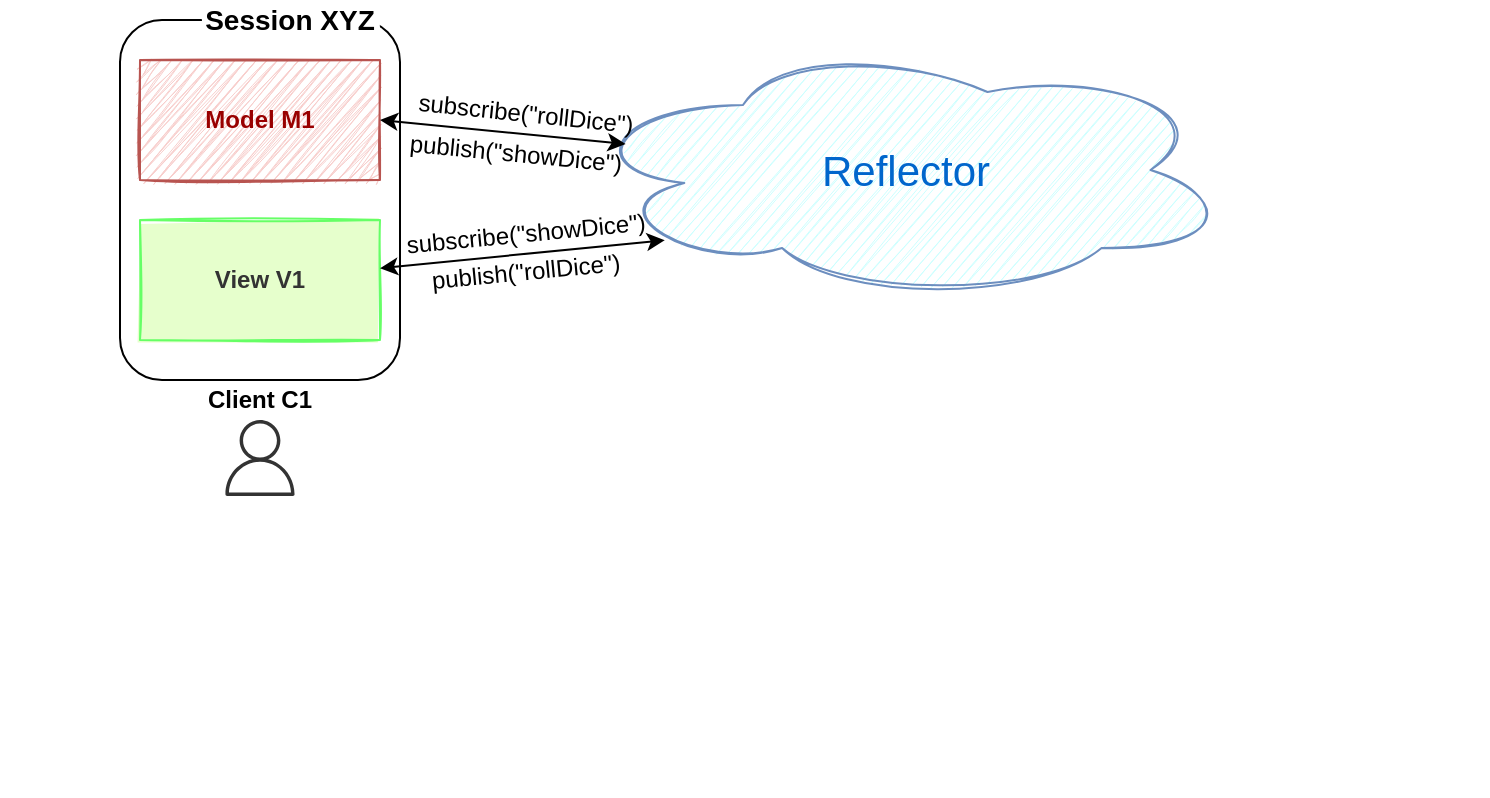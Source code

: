 <mxfile version="14.8.0" type="github" pages="8">
  <diagram name="OneUser" id="97a40813-6b03-0c74-37c1-0168de264b11">
    <mxGraphModel dx="1068" dy="1689" grid="1" gridSize="10" guides="1" tooltips="1" connect="1" arrows="1" fold="1" page="1" pageScale="1" pageWidth="827" pageHeight="1169" background="#ffffff" math="0" shadow="0">
      <root>
        <mxCell id="0" />
        <mxCell id="1" parent="0" />
        <mxCell id="eb6h9zsl7ZSxZ8_8SUMh-1" value="" style="rounded=1;whiteSpace=wrap;html=1;fillColor=none;" vertex="1" parent="1">
          <mxGeometry x="80" y="-930" width="140" height="180" as="geometry" />
        </mxCell>
        <mxCell id="rCOu83mCMeQFBXOZdZDN-1" value="View V1" style="rounded=0;whiteSpace=wrap;html=1;fontColor=#333333;sketch=1;fillStyle=solid;fontStyle=1;fillColor=#E6FFCC;strokeColor=#66FF66;" vertex="1" parent="1">
          <mxGeometry x="90" y="-830" width="120" height="60" as="geometry" />
        </mxCell>
        <mxCell id="eb6h9zsl7ZSxZ8_8SUMh-2" value="Model M1" style="rounded=0;whiteSpace=wrap;html=1;fillColor=#f8cecc;strokeColor=#b85450;sketch=1;fillStyle=zigzag;fontColor=#990000;fontStyle=1" vertex="1" parent="1">
          <mxGeometry x="90" y="-910" width="120" height="60" as="geometry" />
        </mxCell>
        <mxCell id="eb6h9zsl7ZSxZ8_8SUMh-4" value="Client C1" style="text;html=1;strokeColor=none;fillColor=none;align=center;verticalAlign=middle;whiteSpace=wrap;rounded=0;fontStyle=1" vertex="1" parent="1">
          <mxGeometry x="115" y="-750" width="70" height="20" as="geometry" />
        </mxCell>
        <mxCell id="eb6h9zsl7ZSxZ8_8SUMh-5" value="Session XYZ" style="text;html=1;align=center;verticalAlign=middle;whiteSpace=wrap;rounded=0;sketch=1;fontSize=14;fillColor=#ffffff;fontStyle=1" vertex="1" parent="1">
          <mxGeometry x="120" y="-940" width="90" height="20" as="geometry" />
        </mxCell>
        <mxCell id="eb6h9zsl7ZSxZ8_8SUMh-6" value="" style="outlineConnect=0;dashed=0;verticalLabelPosition=bottom;verticalAlign=top;align=center;html=1;fontSize=12;fontStyle=0;aspect=fixed;pointerEvents=1;shape=mxgraph.aws4.user;sketch=0;fillColor=#333333;strokeWidth=1;" vertex="1" parent="1">
          <mxGeometry x="131" y="-730" width="38" height="38" as="geometry" />
        </mxCell>
        <mxCell id="eb6h9zsl7ZSxZ8_8SUMh-8" value="Reflector" style="ellipse;shape=cloud;whiteSpace=wrap;html=1;sketch=1;fontSize=21;strokeColor=#6c8ebf;fillColor=#CCFFFF;fontColor=#0066CC;" vertex="1" parent="1">
          <mxGeometry x="310" y="-920" width="326" height="130" as="geometry" />
        </mxCell>
        <mxCell id="cnqclEh_YvkNT2m2kDRQ-1" style="rounded=0;orthogonalLoop=1;jettySize=auto;html=1;entryX=0.13;entryY=0.77;entryDx=0;entryDy=0;entryPerimeter=0;fontColor=#990000;startArrow=classic;startFill=1;" edge="1" parent="1">
          <mxGeometry relative="1" as="geometry">
            <mxPoint x="210" y="-805.9" as="sourcePoint" />
            <mxPoint x="352.38" y="-819.9" as="targetPoint" />
          </mxGeometry>
        </mxCell>
        <mxCell id="cnqclEh_YvkNT2m2kDRQ-2" style="edgeStyle=none;rounded=0;orthogonalLoop=1;jettySize=auto;html=1;entryX=1;entryY=0.5;entryDx=0;entryDy=0;fontSize=12;fontColor=#000000;exitX=0.07;exitY=0.4;exitDx=0;exitDy=0;exitPerimeter=0;startArrow=classic;startFill=1;" edge="1" parent="1">
          <mxGeometry relative="1" as="geometry">
            <mxPoint x="332.82" y="-868" as="sourcePoint" />
            <mxPoint x="210" y="-880" as="targetPoint" />
          </mxGeometry>
        </mxCell>
        <mxCell id="cnqclEh_YvkNT2m2kDRQ-3" value="publish(&quot;rollDice&quot;)" style="text;html=1;strokeColor=none;fillColor=none;align=center;verticalAlign=middle;whiteSpace=wrap;rounded=0;sketch=1;fontSize=12;rotation=354.5;" vertex="1" parent="1">
          <mxGeometry x="230" y="-814" width="106" height="20" as="geometry" />
        </mxCell>
        <mxCell id="cnqclEh_YvkNT2m2kDRQ-4" value="subscribe(&quot;rollDice&quot;)" style="text;html=1;strokeColor=none;fillColor=none;align=center;verticalAlign=middle;whiteSpace=wrap;rounded=0;sketch=1;fontSize=12;rotation=6;" vertex="1" parent="1">
          <mxGeometry x="230" y="-893" width="106" height="20" as="geometry" />
        </mxCell>
        <mxCell id="cnqclEh_YvkNT2m2kDRQ-5" value="subscribe(&quot;showDice&quot;)" style="text;html=1;strokeColor=none;fillColor=none;align=center;verticalAlign=middle;whiteSpace=wrap;rounded=0;sketch=1;fontSize=12;rotation=354.5;" vertex="1" parent="1">
          <mxGeometry x="230" y="-833" width="106" height="20" as="geometry" />
        </mxCell>
        <mxCell id="cnqclEh_YvkNT2m2kDRQ-6" value="publish(&quot;showDice&quot;)" style="text;html=1;strokeColor=none;fillColor=none;align=center;verticalAlign=middle;whiteSpace=wrap;rounded=0;sketch=1;fontSize=12;rotation=5.5;" vertex="1" parent="1">
          <mxGeometry x="225" y="-873" width="106" height="20" as="geometry" />
        </mxCell>
        <mxCell id="9G_H9vNCnRZxK94EFamR-4" value="" style="shape=image;html=1;verticalAlign=top;verticalLabelPosition=bottom;labelBackgroundColor=#ffffff;imageAspect=0;aspect=fixed;image=https://cdn4.iconfinder.com/data/icons/essential-part-3/32/223-Dice-128.png;sketch=0;fontSize=12;fontColor=#000000;strokeColor=#B3FF66;fillColor=none;" vertex="1" parent="1">
          <mxGeometry x="20" y="-670" width="128" height="128" as="geometry" />
        </mxCell>
        <mxCell id="9G_H9vNCnRZxK94EFamR-5" value="" style="shape=image;html=1;verticalAlign=top;verticalLabelPosition=bottom;labelBackgroundColor=#ffffff;imageAspect=0;aspect=fixed;image=https://cdn4.iconfinder.com/data/icons/essential-part-3/32/221-Dice-128.png;sketch=0;fontSize=12;fontColor=#000000;strokeColor=#CC0066;fillColor=none;" vertex="1" parent="1">
          <mxGeometry x="460" y="-670" width="128" height="128" as="geometry" />
        </mxCell>
        <mxCell id="9G_H9vNCnRZxK94EFamR-6" value="" style="shape=image;html=1;verticalAlign=top;verticalLabelPosition=bottom;labelBackgroundColor=#ffffff;imageAspect=0;aspect=fixed;image=https://cdn4.iconfinder.com/data/icons/essential-part-3/32/219-Dice-128.png;sketch=0;fontSize=12;fontColor=#000000;strokeColor=#CC0066;fillColor=none;" vertex="1" parent="1">
          <mxGeometry x="636" y="-730" width="128" height="128" as="geometry" />
        </mxCell>
      </root>
    </mxGraphModel>
  </diagram>
  <diagram name="Copy of OneUser" id="yPAEXvhxrR4EelWHiPQ_">
    <mxGraphModel dx="1068" dy="1689" grid="1" gridSize="10" guides="1" tooltips="1" connect="1" arrows="1" fold="1" page="1" pageScale="1" pageWidth="827" pageHeight="1169" background="#ffffff" math="0" shadow="0">
      <root>
        <mxCell id="_UPHFyexZvqN43O4wapv-0" />
        <mxCell id="_UPHFyexZvqN43O4wapv-1" parent="_UPHFyexZvqN43O4wapv-0" />
        <mxCell id="_UPHFyexZvqN43O4wapv-2" value="View V1" style="rounded=0;whiteSpace=wrap;html=1;fontColor=#333333;sketch=1;fillStyle=solid;fontStyle=1;fillColor=#E6FFCC;strokeColor=#66FF66;" vertex="1" parent="_UPHFyexZvqN43O4wapv-1">
          <mxGeometry x="90" y="-830" width="120" height="60" as="geometry" />
        </mxCell>
        <mxCell id="_UPHFyexZvqN43O4wapv-3" value="" style="rounded=1;whiteSpace=wrap;html=1;fillColor=none;" vertex="1" parent="_UPHFyexZvqN43O4wapv-1">
          <mxGeometry x="80" y="-930" width="140" height="180" as="geometry" />
        </mxCell>
        <mxCell id="_UPHFyexZvqN43O4wapv-4" value="Model M1" style="rounded=0;whiteSpace=wrap;html=1;fillColor=#f8cecc;strokeColor=#b85450;sketch=1;fillStyle=zigzag;fontColor=#990000;fontStyle=1" vertex="1" parent="_UPHFyexZvqN43O4wapv-1">
          <mxGeometry x="90" y="-910" width="120" height="60" as="geometry" />
        </mxCell>
        <mxCell id="_UPHFyexZvqN43O4wapv-5" value="Client C1" style="text;html=1;strokeColor=none;fillColor=none;align=center;verticalAlign=middle;whiteSpace=wrap;rounded=0;fontStyle=1" vertex="1" parent="_UPHFyexZvqN43O4wapv-1">
          <mxGeometry x="115" y="-750" width="70" height="20" as="geometry" />
        </mxCell>
        <mxCell id="_UPHFyexZvqN43O4wapv-6" value="Session XYZ" style="text;html=1;align=center;verticalAlign=middle;whiteSpace=wrap;rounded=0;sketch=1;fontSize=14;fillColor=#ffffff;fontStyle=1" vertex="1" parent="_UPHFyexZvqN43O4wapv-1">
          <mxGeometry x="120" y="-940" width="90" height="20" as="geometry" />
        </mxCell>
        <mxCell id="_UPHFyexZvqN43O4wapv-7" value="" style="outlineConnect=0;dashed=0;verticalLabelPosition=bottom;verticalAlign=top;align=center;html=1;fontSize=12;fontStyle=0;aspect=fixed;pointerEvents=1;shape=mxgraph.aws4.user;sketch=0;fillColor=#333333;strokeWidth=1;" vertex="1" parent="_UPHFyexZvqN43O4wapv-1">
          <mxGeometry x="131" y="-730" width="38" height="38" as="geometry" />
        </mxCell>
        <mxCell id="_UPHFyexZvqN43O4wapv-8" value="Reflector" style="ellipse;shape=cloud;whiteSpace=wrap;html=1;sketch=1;fontSize=21;strokeColor=#6c8ebf;fillColor=#CCFFFF;fontColor=#0066CC;" vertex="1" parent="_UPHFyexZvqN43O4wapv-1">
          <mxGeometry x="310" y="-920" width="326" height="130" as="geometry" />
        </mxCell>
        <mxCell id="_UPHFyexZvqN43O4wapv-9" value="Dice" style="rounded=1;whiteSpace=wrap;html=1;fontSize=10;" vertex="1" parent="_UPHFyexZvqN43O4wapv-1">
          <mxGeometry x="97" y="-785" width="43" height="11" as="geometry" />
        </mxCell>
        <mxCell id="_UPHFyexZvqN43O4wapv-10" style="rounded=0;orthogonalLoop=1;jettySize=auto;html=1;entryX=0.13;entryY=0.77;entryDx=0;entryDy=0;entryPerimeter=0;fontColor=#990000;startArrow=classic;startFill=1;" edge="1" parent="_UPHFyexZvqN43O4wapv-1">
          <mxGeometry relative="1" as="geometry">
            <mxPoint x="210" y="-805.9" as="sourcePoint" />
            <mxPoint x="352.38" y="-819.9" as="targetPoint" />
          </mxGeometry>
        </mxCell>
        <mxCell id="_UPHFyexZvqN43O4wapv-11" style="edgeStyle=none;rounded=0;orthogonalLoop=1;jettySize=auto;html=1;entryX=1;entryY=0.5;entryDx=0;entryDy=0;fontSize=12;fontColor=#000000;exitX=0.07;exitY=0.4;exitDx=0;exitDy=0;exitPerimeter=0;startArrow=classic;startFill=1;" edge="1" parent="_UPHFyexZvqN43O4wapv-1">
          <mxGeometry relative="1" as="geometry">
            <mxPoint x="332.82" y="-868" as="sourcePoint" />
            <mxPoint x="210" y="-880" as="targetPoint" />
          </mxGeometry>
        </mxCell>
        <mxCell id="_UPHFyexZvqN43O4wapv-12" value="publish(&quot;rollDice&quot;)" style="text;html=1;strokeColor=none;fillColor=none;align=center;verticalAlign=middle;whiteSpace=wrap;rounded=0;sketch=1;fontSize=12;rotation=354.5;" vertex="1" parent="_UPHFyexZvqN43O4wapv-1">
          <mxGeometry x="230" y="-814" width="106" height="20" as="geometry" />
        </mxCell>
        <mxCell id="_UPHFyexZvqN43O4wapv-13" value="subscribe(&quot;rollDice&quot;)" style="text;html=1;strokeColor=none;fillColor=none;align=center;verticalAlign=middle;whiteSpace=wrap;rounded=0;sketch=1;fontSize=12;rotation=6;" vertex="1" parent="_UPHFyexZvqN43O4wapv-1">
          <mxGeometry x="230" y="-893" width="106" height="20" as="geometry" />
        </mxCell>
        <mxCell id="_UPHFyexZvqN43O4wapv-14" value="subscribe(&quot;showDice&quot;)" style="text;html=1;strokeColor=none;fillColor=none;align=center;verticalAlign=middle;whiteSpace=wrap;rounded=0;sketch=1;fontSize=12;rotation=354.5;" vertex="1" parent="_UPHFyexZvqN43O4wapv-1">
          <mxGeometry x="230" y="-833" width="106" height="20" as="geometry" />
        </mxCell>
        <mxCell id="_UPHFyexZvqN43O4wapv-15" value="publish(&quot;showDice&quot;)" style="text;html=1;strokeColor=none;fillColor=none;align=center;verticalAlign=middle;whiteSpace=wrap;rounded=0;sketch=1;fontSize=12;rotation=5.5;" vertex="1" parent="_UPHFyexZvqN43O4wapv-1">
          <mxGeometry x="225" y="-873" width="106" height="20" as="geometry" />
        </mxCell>
      </root>
    </mxGraphModel>
  </diagram>
  <diagram id="b8vIMIFmO1B61nfMZWEe" name="TwoUser">
    <mxGraphModel dx="1087" dy="1733" grid="1" gridSize="10" guides="1" tooltips="1" connect="1" arrows="1" fold="1" page="1" pageScale="1" pageWidth="827" pageHeight="1169" math="0" shadow="0">
      <root>
        <mxCell id="kRkSpV8htrOmqJ0Lwaou-0" />
        <mxCell id="kRkSpV8htrOmqJ0Lwaou-1" parent="kRkSpV8htrOmqJ0Lwaou-0" />
        <mxCell id="kRkSpV8htrOmqJ0Lwaou-10" value="Reflector" style="ellipse;shape=cloud;whiteSpace=wrap;html=1;sketch=1;fontSize=21;strokeColor=#6c8ebf;fillColor=#CCFFFF;fontColor=#0066CC;" vertex="1" parent="kRkSpV8htrOmqJ0Lwaou-1">
          <mxGeometry x="310" y="-920" width="326" height="130" as="geometry" />
        </mxCell>
        <mxCell id="q8pMrcIjqKUu6REJiKCV-0" value="View V1" style="rounded=0;whiteSpace=wrap;html=1;fontColor=#333333;sketch=1;fillStyle=solid;fontStyle=1;fillColor=#E6FFCC;strokeColor=#66FF66;" vertex="1" parent="kRkSpV8htrOmqJ0Lwaou-1">
          <mxGeometry x="90" y="-830" width="120" height="60" as="geometry" />
        </mxCell>
        <mxCell id="q8pMrcIjqKUu6REJiKCV-1" value="" style="rounded=1;whiteSpace=wrap;html=1;fillColor=none;" vertex="1" parent="kRkSpV8htrOmqJ0Lwaou-1">
          <mxGeometry x="80" y="-930" width="140" height="180" as="geometry" />
        </mxCell>
        <mxCell id="q8pMrcIjqKUu6REJiKCV-2" value="Model M1" style="rounded=0;whiteSpace=wrap;html=1;fillColor=#f8cecc;strokeColor=#b85450;sketch=1;fillStyle=zigzag;fontColor=#990000;fontStyle=1" vertex="1" parent="kRkSpV8htrOmqJ0Lwaou-1">
          <mxGeometry x="90" y="-910" width="120" height="60" as="geometry" />
        </mxCell>
        <mxCell id="q8pMrcIjqKUu6REJiKCV-3" value="Client C1" style="text;html=1;strokeColor=none;fillColor=none;align=center;verticalAlign=middle;whiteSpace=wrap;rounded=0;fontStyle=1" vertex="1" parent="kRkSpV8htrOmqJ0Lwaou-1">
          <mxGeometry x="115" y="-750" width="70" height="20" as="geometry" />
        </mxCell>
        <mxCell id="q8pMrcIjqKUu6REJiKCV-4" value="Session XYZ" style="text;html=1;align=center;verticalAlign=middle;whiteSpace=wrap;rounded=0;sketch=1;fontSize=14;fillColor=#ffffff;fontStyle=1" vertex="1" parent="kRkSpV8htrOmqJ0Lwaou-1">
          <mxGeometry x="120" y="-940" width="90" height="20" as="geometry" />
        </mxCell>
        <mxCell id="q8pMrcIjqKUu6REJiKCV-5" value="" style="outlineConnect=0;dashed=0;verticalLabelPosition=bottom;verticalAlign=top;align=center;html=1;fontSize=12;fontStyle=0;aspect=fixed;pointerEvents=1;shape=mxgraph.aws4.user;sketch=0;fillColor=#333333;strokeWidth=1;" vertex="1" parent="kRkSpV8htrOmqJ0Lwaou-1">
          <mxGeometry x="131" y="-730" width="38" height="38" as="geometry" />
        </mxCell>
        <mxCell id="q8pMrcIjqKUu6REJiKCV-6" value="Dice" style="rounded=1;whiteSpace=wrap;html=1;fontSize=10;" vertex="1" parent="kRkSpV8htrOmqJ0Lwaou-1">
          <mxGeometry x="97" y="-785" width="43" height="11" as="geometry" />
        </mxCell>
        <mxCell id="q8pMrcIjqKUu6REJiKCV-7" style="rounded=0;orthogonalLoop=1;jettySize=auto;html=1;entryX=0.13;entryY=0.77;entryDx=0;entryDy=0;entryPerimeter=0;fontColor=#990000;startArrow=classic;startFill=1;" edge="1" parent="kRkSpV8htrOmqJ0Lwaou-1">
          <mxGeometry relative="1" as="geometry">
            <mxPoint x="210" y="-805.9" as="sourcePoint" />
            <mxPoint x="352.38" y="-819.9" as="targetPoint" />
          </mxGeometry>
        </mxCell>
        <mxCell id="q8pMrcIjqKUu6REJiKCV-8" style="edgeStyle=none;rounded=0;orthogonalLoop=1;jettySize=auto;html=1;entryX=1;entryY=0.5;entryDx=0;entryDy=0;fontSize=12;fontColor=#000000;exitX=0.07;exitY=0.4;exitDx=0;exitDy=0;exitPerimeter=0;startArrow=classic;startFill=1;" edge="1" parent="kRkSpV8htrOmqJ0Lwaou-1">
          <mxGeometry relative="1" as="geometry">
            <mxPoint x="332.82" y="-868" as="sourcePoint" />
            <mxPoint x="210" y="-880" as="targetPoint" />
          </mxGeometry>
        </mxCell>
        <mxCell id="q8pMrcIjqKUu6REJiKCV-9" value="publish(&quot;rollDice&quot;)" style="text;html=1;strokeColor=none;fillColor=none;align=center;verticalAlign=middle;whiteSpace=wrap;rounded=0;sketch=1;fontSize=12;rotation=354.5;" vertex="1" parent="kRkSpV8htrOmqJ0Lwaou-1">
          <mxGeometry x="230" y="-814" width="106" height="20" as="geometry" />
        </mxCell>
        <mxCell id="q8pMrcIjqKUu6REJiKCV-10" value="subscribe(&quot;rollDice&quot;)" style="text;html=1;strokeColor=none;fillColor=none;align=center;verticalAlign=middle;whiteSpace=wrap;rounded=0;sketch=1;fontSize=12;rotation=6;" vertex="1" parent="kRkSpV8htrOmqJ0Lwaou-1">
          <mxGeometry x="230" y="-893" width="106" height="20" as="geometry" />
        </mxCell>
        <mxCell id="q8pMrcIjqKUu6REJiKCV-11" value="subscribe(&quot;showDice&quot;)" style="text;html=1;strokeColor=none;fillColor=none;align=center;verticalAlign=middle;whiteSpace=wrap;rounded=0;sketch=1;fontSize=12;rotation=354.5;" vertex="1" parent="kRkSpV8htrOmqJ0Lwaou-1">
          <mxGeometry x="230" y="-833" width="106" height="20" as="geometry" />
        </mxCell>
        <mxCell id="q8pMrcIjqKUu6REJiKCV-12" value="publish(&quot;showDice&quot;)" style="text;html=1;strokeColor=none;fillColor=none;align=center;verticalAlign=middle;whiteSpace=wrap;rounded=0;sketch=1;fontSize=12;rotation=5.5;" vertex="1" parent="kRkSpV8htrOmqJ0Lwaou-1">
          <mxGeometry x="225" y="-873" width="106" height="20" as="geometry" />
        </mxCell>
        <mxCell id="5tCrudYg5i15BIkG7ZkC-0" value="" style="rounded=1;whiteSpace=wrap;html=1;fillColor=none;" vertex="1" parent="kRkSpV8htrOmqJ0Lwaou-1">
          <mxGeometry x="670" y="-750" width="140" height="180" as="geometry" />
        </mxCell>
        <mxCell id="5tCrudYg5i15BIkG7ZkC-1" value="View V2" style="rounded=0;whiteSpace=wrap;html=1;fontColor=#333333;sketch=1;fillStyle=solid;fontStyle=1;strokeColor=#6666FF;fillColor=#CCCCFF;" vertex="1" parent="kRkSpV8htrOmqJ0Lwaou-1">
          <mxGeometry x="680" y="-650" width="120" height="60" as="geometry" />
        </mxCell>
        <mxCell id="5tCrudYg5i15BIkG7ZkC-2" style="edgeStyle=none;rounded=0;orthogonalLoop=1;jettySize=auto;html=1;entryX=0;entryY=0.5;entryDx=0;entryDy=0;fontSize=12;fontColor=#000000;exitX=0.8;exitY=0.8;exitDx=0;exitDy=0;exitPerimeter=0;startArrow=classic;startFill=1;" edge="1" parent="kRkSpV8htrOmqJ0Lwaou-1" target="5tCrudYg5i15BIkG7ZkC-3">
          <mxGeometry relative="1" as="geometry">
            <mxPoint x="570.8" y="-816" as="sourcePoint" />
          </mxGeometry>
        </mxCell>
        <mxCell id="5tCrudYg5i15BIkG7ZkC-3" value="Model M1" style="rounded=0;whiteSpace=wrap;html=1;fillColor=#f8cecc;strokeColor=#b85450;sketch=1;fillStyle=zigzag;fontColor=#990000;fontStyle=1" vertex="1" parent="kRkSpV8htrOmqJ0Lwaou-1">
          <mxGeometry x="680" y="-730" width="120" height="60" as="geometry" />
        </mxCell>
        <mxCell id="5tCrudYg5i15BIkG7ZkC-4" style="edgeStyle=none;rounded=0;orthogonalLoop=1;jettySize=auto;html=1;fontSize=12;fontColor=#000000;exitX=0;exitY=0.5;exitDx=0;exitDy=0;entryX=0.55;entryY=0.95;entryDx=0;entryDy=0;entryPerimeter=0;startArrow=classic;startFill=1;" edge="1" parent="kRkSpV8htrOmqJ0Lwaou-1" source="5tCrudYg5i15BIkG7ZkC-1">
          <mxGeometry relative="1" as="geometry">
            <mxPoint x="600" y="-610" as="sourcePoint" />
            <mxPoint x="489.3" y="-796.5" as="targetPoint" />
          </mxGeometry>
        </mxCell>
        <mxCell id="5tCrudYg5i15BIkG7ZkC-5" value="Client C2" style="text;html=1;strokeColor=none;fillColor=none;align=center;verticalAlign=middle;whiteSpace=wrap;rounded=0;fontStyle=1" vertex="1" parent="kRkSpV8htrOmqJ0Lwaou-1">
          <mxGeometry x="705" y="-570" width="70" height="20" as="geometry" />
        </mxCell>
        <mxCell id="5tCrudYg5i15BIkG7ZkC-6" value="Session XYZ" style="text;html=1;align=center;verticalAlign=middle;whiteSpace=wrap;rounded=0;sketch=1;fontSize=14;fillColor=#ffffff;fontStyle=1" vertex="1" parent="kRkSpV8htrOmqJ0Lwaou-1">
          <mxGeometry x="710" y="-760" width="90" height="20" as="geometry" />
        </mxCell>
        <mxCell id="5tCrudYg5i15BIkG7ZkC-7" value="" style="outlineConnect=0;dashed=0;verticalLabelPosition=bottom;verticalAlign=top;align=center;html=1;fontSize=12;fontStyle=0;aspect=fixed;pointerEvents=1;shape=mxgraph.aws4.user;sketch=0;fillColor=#333333;strokeWidth=1;" vertex="1" parent="kRkSpV8htrOmqJ0Lwaou-1">
          <mxGeometry x="721" y="-550" width="38" height="38" as="geometry" />
        </mxCell>
        <mxCell id="5tCrudYg5i15BIkG7ZkC-8" value="Dice" style="rounded=1;whiteSpace=wrap;html=1;fontSize=10;" vertex="1" parent="kRkSpV8htrOmqJ0Lwaou-1">
          <mxGeometry x="687" y="-605" width="43" height="11" as="geometry" />
        </mxCell>
        <mxCell id="5tCrudYg5i15BIkG7ZkC-9" value="publish(&quot;rollDice&quot;)" style="text;html=1;strokeColor=none;fillColor=none;align=center;verticalAlign=middle;whiteSpace=wrap;rounded=0;sketch=1;fontSize=12;rotation=43;" vertex="1" parent="kRkSpV8htrOmqJ0Lwaou-1">
          <mxGeometry x="514" y="-721" width="106" height="20" as="geometry" />
        </mxCell>
        <mxCell id="5tCrudYg5i15BIkG7ZkC-10" value="subscribe(&quot;rollDice&quot;)" style="text;html=1;strokeColor=none;fillColor=none;align=center;verticalAlign=middle;whiteSpace=wrap;rounded=0;sketch=1;fontSize=12;rotation=46.5;" vertex="1" parent="kRkSpV8htrOmqJ0Lwaou-1">
          <mxGeometry x="580" y="-775" width="106" height="20" as="geometry" />
        </mxCell>
        <mxCell id="5tCrudYg5i15BIkG7ZkC-11" value="publish(&quot;showDice&quot;)" style="text;html=1;strokeColor=none;fillColor=none;align=center;verticalAlign=middle;whiteSpace=wrap;rounded=0;sketch=1;fontSize=12;rotation=46.5;" vertex="1" parent="kRkSpV8htrOmqJ0Lwaou-1">
          <mxGeometry x="563" y="-763" width="106" height="20" as="geometry" />
        </mxCell>
        <mxCell id="5tCrudYg5i15BIkG7ZkC-12" style="edgeStyle=none;rounded=0;orthogonalLoop=1;jettySize=auto;html=1;exitX=0.5;exitY=1;exitDx=0;exitDy=0;fontSize=12;fontColor=#000000;" edge="1" parent="kRkSpV8htrOmqJ0Lwaou-1" source="5tCrudYg5i15BIkG7ZkC-11" target="5tCrudYg5i15BIkG7ZkC-11">
          <mxGeometry relative="1" as="geometry" />
        </mxCell>
        <mxCell id="5tCrudYg5i15BIkG7ZkC-13" value="subscribe(&quot;showDice&quot;)" style="text;html=1;strokeColor=none;fillColor=none;align=center;verticalAlign=middle;whiteSpace=wrap;rounded=0;sketch=1;fontSize=12;rotation=43;" vertex="1" parent="kRkSpV8htrOmqJ0Lwaou-1">
          <mxGeometry x="525" y="-738" width="106" height="20" as="geometry" />
        </mxCell>
      </root>
    </mxGraphModel>
  </diagram>
  <diagram id="_kSCRppz6yD_IMeNCGzz" name="ThreeUser">
    <mxGraphModel dx="1087" dy="1733" grid="1" gridSize="10" guides="1" tooltips="1" connect="1" arrows="1" fold="1" page="1" pageScale="1" pageWidth="827" pageHeight="1169" math="0" shadow="0">
      <root>
        <mxCell id="LzuZ1PIDdem3-XbEVqTo-0" />
        <mxCell id="LzuZ1PIDdem3-XbEVqTo-1" parent="LzuZ1PIDdem3-XbEVqTo-0" />
        <mxCell id="gHbECOiaBvYUoMbClOFy-13" value="" style="rounded=1;whiteSpace=wrap;html=1;fillColor=none;" vertex="1" parent="LzuZ1PIDdem3-XbEVqTo-1">
          <mxGeometry x="670" y="-750" width="140" height="180" as="geometry" />
        </mxCell>
        <mxCell id="0fL6lewK9nFk7UYiVHVi-0" value="View V2" style="rounded=0;whiteSpace=wrap;html=1;fontColor=#333333;sketch=1;fillStyle=solid;fontStyle=1;strokeColor=#6666FF;fillColor=#CCCCFF;" vertex="1" parent="LzuZ1PIDdem3-XbEVqTo-1">
          <mxGeometry x="680" y="-650" width="120" height="60" as="geometry" />
        </mxCell>
        <mxCell id="_OsWBQApf9C-XUSudnHE-1" value="View V1" style="rounded=0;whiteSpace=wrap;html=1;fontColor=#333333;sketch=1;fillStyle=solid;fontStyle=1;fillColor=#E6FFCC;strokeColor=#66FF66;" vertex="1" parent="LzuZ1PIDdem3-XbEVqTo-1">
          <mxGeometry x="90" y="-830" width="120" height="60" as="geometry" />
        </mxCell>
        <mxCell id="gHbECOiaBvYUoMbClOFy-0" value="" style="rounded=1;whiteSpace=wrap;html=1;fillColor=none;" vertex="1" parent="LzuZ1PIDdem3-XbEVqTo-1">
          <mxGeometry x="80" y="-930" width="140" height="180" as="geometry" />
        </mxCell>
        <mxCell id="gHbECOiaBvYUoMbClOFy-1" value="Model M1" style="rounded=0;whiteSpace=wrap;html=1;fillColor=#f8cecc;strokeColor=#b85450;sketch=1;fillStyle=zigzag;fontColor=#990000;fontStyle=1" vertex="1" parent="LzuZ1PIDdem3-XbEVqTo-1">
          <mxGeometry x="90" y="-910" width="120" height="60" as="geometry" />
        </mxCell>
        <mxCell id="gHbECOiaBvYUoMbClOFy-2" style="rounded=0;orthogonalLoop=1;jettySize=auto;html=1;entryX=0.13;entryY=0.77;entryDx=0;entryDy=0;entryPerimeter=0;fontColor=#990000;startArrow=classic;startFill=1;" edge="1" parent="LzuZ1PIDdem3-XbEVqTo-1" target="gHbECOiaBvYUoMbClOFy-9">
          <mxGeometry relative="1" as="geometry">
            <mxPoint x="210" y="-805.9" as="sourcePoint" />
          </mxGeometry>
        </mxCell>
        <mxCell id="gHbECOiaBvYUoMbClOFy-4" value="Client C1" style="text;html=1;strokeColor=none;fillColor=none;align=center;verticalAlign=middle;whiteSpace=wrap;rounded=0;fontStyle=1" vertex="1" parent="LzuZ1PIDdem3-XbEVqTo-1">
          <mxGeometry x="115" y="-750" width="70" height="20" as="geometry" />
        </mxCell>
        <mxCell id="gHbECOiaBvYUoMbClOFy-5" value="Session XYZ" style="text;html=1;align=center;verticalAlign=middle;whiteSpace=wrap;rounded=0;sketch=1;fontSize=14;fillColor=#ffffff;fontStyle=1" vertex="1" parent="LzuZ1PIDdem3-XbEVqTo-1">
          <mxGeometry x="120" y="-940" width="90" height="20" as="geometry" />
        </mxCell>
        <mxCell id="gHbECOiaBvYUoMbClOFy-6" value="" style="outlineConnect=0;dashed=0;verticalLabelPosition=bottom;verticalAlign=top;align=center;html=1;fontSize=12;fontStyle=0;aspect=fixed;pointerEvents=1;shape=mxgraph.aws4.user;sketch=0;fillColor=#333333;strokeWidth=1;" vertex="1" parent="LzuZ1PIDdem3-XbEVqTo-1">
          <mxGeometry x="131" y="-730" width="38" height="38" as="geometry" />
        </mxCell>
        <mxCell id="gHbECOiaBvYUoMbClOFy-7" style="edgeStyle=none;rounded=0;orthogonalLoop=1;jettySize=auto;html=1;entryX=1;entryY=0.5;entryDx=0;entryDy=0;fontSize=12;fontColor=#000000;exitX=0.07;exitY=0.4;exitDx=0;exitDy=0;exitPerimeter=0;startArrow=classic;startFill=1;" edge="1" parent="LzuZ1PIDdem3-XbEVqTo-1" source="gHbECOiaBvYUoMbClOFy-9" target="gHbECOiaBvYUoMbClOFy-1">
          <mxGeometry relative="1" as="geometry" />
        </mxCell>
        <mxCell id="gHbECOiaBvYUoMbClOFy-8" style="edgeStyle=none;rounded=0;orthogonalLoop=1;jettySize=auto;html=1;entryX=0;entryY=0.5;entryDx=0;entryDy=0;fontSize=12;fontColor=#000000;exitX=0.8;exitY=0.8;exitDx=0;exitDy=0;exitPerimeter=0;startArrow=classic;startFill=1;" edge="1" parent="LzuZ1PIDdem3-XbEVqTo-1" source="gHbECOiaBvYUoMbClOFy-9" target="gHbECOiaBvYUoMbClOFy-14">
          <mxGeometry relative="1" as="geometry" />
        </mxCell>
        <mxCell id="gHbECOiaBvYUoMbClOFy-34" style="edgeStyle=none;rounded=0;orthogonalLoop=1;jettySize=auto;html=1;entryX=0;entryY=0.5;entryDx=0;entryDy=0;fontSize=12;fontColor=#000000;startArrow=classic;startFill=1;" edge="1" parent="LzuZ1PIDdem3-XbEVqTo-1" target="gHbECOiaBvYUoMbClOFy-24">
          <mxGeometry relative="1" as="geometry">
            <mxPoint x="430" y="-910" as="sourcePoint" />
          </mxGeometry>
        </mxCell>
        <mxCell id="gHbECOiaBvYUoMbClOFy-9" value="Reflector" style="ellipse;shape=cloud;whiteSpace=wrap;html=1;sketch=1;fontSize=21;strokeColor=#6c8ebf;fillColor=#CCFFFF;fontColor=#0066CC;" vertex="1" parent="LzuZ1PIDdem3-XbEVqTo-1">
          <mxGeometry x="310" y="-920" width="326" height="130" as="geometry" />
        </mxCell>
        <mxCell id="gHbECOiaBvYUoMbClOFy-10" value="Dice" style="rounded=1;whiteSpace=wrap;html=1;fontSize=10;" vertex="1" parent="LzuZ1PIDdem3-XbEVqTo-1">
          <mxGeometry x="97" y="-785" width="43" height="11" as="geometry" />
        </mxCell>
        <mxCell id="gHbECOiaBvYUoMbClOFy-11" value="publish(&quot;rollDice&quot;)" style="text;html=1;strokeColor=none;fillColor=none;align=center;verticalAlign=middle;whiteSpace=wrap;rounded=0;sketch=1;fontSize=12;rotation=354.5;" vertex="1" parent="LzuZ1PIDdem3-XbEVqTo-1">
          <mxGeometry x="230" y="-814" width="106" height="20" as="geometry" />
        </mxCell>
        <mxCell id="gHbECOiaBvYUoMbClOFy-12" value="subscribe(&quot;rollDice&quot;)" style="text;html=1;strokeColor=none;fillColor=none;align=center;verticalAlign=middle;whiteSpace=wrap;rounded=0;sketch=1;fontSize=12;rotation=6;" vertex="1" parent="LzuZ1PIDdem3-XbEVqTo-1">
          <mxGeometry x="230" y="-893" width="106" height="20" as="geometry" />
        </mxCell>
        <mxCell id="gHbECOiaBvYUoMbClOFy-14" value="Model M1" style="rounded=0;whiteSpace=wrap;html=1;fillColor=#f8cecc;strokeColor=#b85450;sketch=1;fillStyle=zigzag;fontColor=#990000;fontStyle=1" vertex="1" parent="LzuZ1PIDdem3-XbEVqTo-1">
          <mxGeometry x="680" y="-730" width="120" height="60" as="geometry" />
        </mxCell>
        <mxCell id="gHbECOiaBvYUoMbClOFy-15" style="edgeStyle=none;rounded=0;orthogonalLoop=1;jettySize=auto;html=1;fontSize=12;fontColor=#000000;exitX=0;exitY=0.5;exitDx=0;exitDy=0;entryX=0.55;entryY=0.95;entryDx=0;entryDy=0;entryPerimeter=0;startArrow=classic;startFill=1;" edge="1" parent="LzuZ1PIDdem3-XbEVqTo-1" source="0fL6lewK9nFk7UYiVHVi-0" target="gHbECOiaBvYUoMbClOFy-9">
          <mxGeometry relative="1" as="geometry">
            <mxPoint x="600" y="-610" as="sourcePoint" />
          </mxGeometry>
        </mxCell>
        <mxCell id="gHbECOiaBvYUoMbClOFy-17" value="Client C2" style="text;html=1;strokeColor=none;fillColor=none;align=center;verticalAlign=middle;whiteSpace=wrap;rounded=0;fontStyle=1" vertex="1" parent="LzuZ1PIDdem3-XbEVqTo-1">
          <mxGeometry x="705" y="-570" width="70" height="20" as="geometry" />
        </mxCell>
        <mxCell id="gHbECOiaBvYUoMbClOFy-18" value="Session XYZ" style="text;html=1;align=center;verticalAlign=middle;whiteSpace=wrap;rounded=0;sketch=1;fontSize=14;fillColor=#ffffff;fontStyle=1" vertex="1" parent="LzuZ1PIDdem3-XbEVqTo-1">
          <mxGeometry x="710" y="-760" width="90" height="20" as="geometry" />
        </mxCell>
        <mxCell id="gHbECOiaBvYUoMbClOFy-19" value="" style="outlineConnect=0;dashed=0;verticalLabelPosition=bottom;verticalAlign=top;align=center;html=1;fontSize=12;fontStyle=0;aspect=fixed;pointerEvents=1;shape=mxgraph.aws4.user;sketch=0;fillColor=#333333;strokeWidth=1;" vertex="1" parent="LzuZ1PIDdem3-XbEVqTo-1">
          <mxGeometry x="721" y="-550" width="38" height="38" as="geometry" />
        </mxCell>
        <mxCell id="gHbECOiaBvYUoMbClOFy-20" value="Dice" style="rounded=1;whiteSpace=wrap;html=1;fontSize=10;" vertex="1" parent="LzuZ1PIDdem3-XbEVqTo-1">
          <mxGeometry x="687" y="-605" width="43" height="11" as="geometry" />
        </mxCell>
        <mxCell id="gHbECOiaBvYUoMbClOFy-21" value="publish(&quot;rollDice&quot;)" style="text;html=1;strokeColor=none;fillColor=none;align=center;verticalAlign=middle;whiteSpace=wrap;rounded=0;sketch=1;fontSize=12;rotation=43;" vertex="1" parent="LzuZ1PIDdem3-XbEVqTo-1">
          <mxGeometry x="514" y="-721" width="106" height="20" as="geometry" />
        </mxCell>
        <mxCell id="gHbECOiaBvYUoMbClOFy-22" value="subscribe(&quot;rollDice&quot;)" style="text;html=1;strokeColor=none;fillColor=none;align=center;verticalAlign=middle;whiteSpace=wrap;rounded=0;sketch=1;fontSize=12;rotation=46.5;" vertex="1" parent="LzuZ1PIDdem3-XbEVqTo-1">
          <mxGeometry x="580" y="-775" width="106" height="20" as="geometry" />
        </mxCell>
        <mxCell id="gHbECOiaBvYUoMbClOFy-23" value="" style="rounded=1;whiteSpace=wrap;html=1;fillColor=none;" vertex="1" parent="LzuZ1PIDdem3-XbEVqTo-1">
          <mxGeometry x="580" y="-1139" width="140" height="180" as="geometry" />
        </mxCell>
        <mxCell id="gHbECOiaBvYUoMbClOFy-24" value="Model M1" style="rounded=0;whiteSpace=wrap;html=1;fillColor=#f8cecc;strokeColor=#b85450;sketch=1;fillStyle=zigzag;fontColor=#990000;fontStyle=1" vertex="1" parent="LzuZ1PIDdem3-XbEVqTo-1">
          <mxGeometry x="590" y="-1119" width="120" height="60" as="geometry" />
        </mxCell>
        <mxCell id="gHbECOiaBvYUoMbClOFy-30" style="edgeStyle=none;rounded=0;orthogonalLoop=1;jettySize=auto;html=1;entryX=0.625;entryY=0.2;entryDx=0;entryDy=0;entryPerimeter=0;fontSize=12;fontColor=#000000;exitX=0;exitY=0.5;exitDx=0;exitDy=0;startArrow=classic;startFill=1;" edge="1" parent="LzuZ1PIDdem3-XbEVqTo-1" source="gHbECOiaBvYUoMbClOFy-25" target="gHbECOiaBvYUoMbClOFy-9">
          <mxGeometry relative="1" as="geometry">
            <mxPoint x="533.75" y="-893" as="targetPoint" />
          </mxGeometry>
        </mxCell>
        <mxCell id="gHbECOiaBvYUoMbClOFy-25" value="View V3" style="rounded=0;whiteSpace=wrap;html=1;fontColor=#333333;sketch=1;fillStyle=solid;fontStyle=1;strokeColor=#CC0066;fillColor=#FFCCE6;" vertex="1" parent="LzuZ1PIDdem3-XbEVqTo-1">
          <mxGeometry x="590" y="-1039" width="120" height="60" as="geometry" />
        </mxCell>
        <mxCell id="gHbECOiaBvYUoMbClOFy-26" value="Client C3" style="text;html=1;strokeColor=none;fillColor=none;align=center;verticalAlign=middle;whiteSpace=wrap;rounded=0;fontStyle=1" vertex="1" parent="LzuZ1PIDdem3-XbEVqTo-1">
          <mxGeometry x="615" y="-959" width="70" height="20" as="geometry" />
        </mxCell>
        <mxCell id="gHbECOiaBvYUoMbClOFy-27" value="Session XYZ" style="text;html=1;align=center;verticalAlign=middle;whiteSpace=wrap;rounded=0;sketch=1;fontSize=14;fillColor=#ffffff;fontStyle=1" vertex="1" parent="LzuZ1PIDdem3-XbEVqTo-1">
          <mxGeometry x="620" y="-1149" width="90" height="20" as="geometry" />
        </mxCell>
        <mxCell id="gHbECOiaBvYUoMbClOFy-28" value="" style="outlineConnect=0;dashed=0;verticalLabelPosition=bottom;verticalAlign=top;align=center;html=1;fontSize=12;fontStyle=0;aspect=fixed;pointerEvents=1;shape=mxgraph.aws4.user;sketch=0;fillColor=#333333;strokeWidth=1;" vertex="1" parent="LzuZ1PIDdem3-XbEVqTo-1">
          <mxGeometry x="631" y="-939" width="38" height="38" as="geometry" />
        </mxCell>
        <mxCell id="gHbECOiaBvYUoMbClOFy-29" value="Dice" style="rounded=1;whiteSpace=wrap;html=1;fontSize=10;" vertex="1" parent="LzuZ1PIDdem3-XbEVqTo-1">
          <mxGeometry x="597" y="-994" width="43" height="11" as="geometry" />
        </mxCell>
        <mxCell id="gHbECOiaBvYUoMbClOFy-31" value="publish(&quot;rollDice&quot;)" style="text;html=1;strokeColor=none;fillColor=none;align=center;verticalAlign=middle;whiteSpace=wrap;rounded=0;sketch=1;fontSize=12;rotation=304;" vertex="1" parent="LzuZ1PIDdem3-XbEVqTo-1">
          <mxGeometry x="503" y="-950" width="106" height="20" as="geometry" />
        </mxCell>
        <mxCell id="gHbECOiaBvYUoMbClOFy-35" value="subscribe(&quot;rollDice&quot;)" style="text;html=1;strokeColor=none;fillColor=none;align=center;verticalAlign=middle;whiteSpace=wrap;rounded=0;sketch=1;fontSize=12;rotation=312;" vertex="1" parent="LzuZ1PIDdem3-XbEVqTo-1">
          <mxGeometry x="440" y="-1006" width="106" height="20" as="geometry" />
        </mxCell>
        <mxCell id="6jyc6iHdtC4MqVC9G_Dt-0" value="subscribe(&quot;showDice&quot;)" style="text;html=1;strokeColor=none;fillColor=none;align=center;verticalAlign=middle;whiteSpace=wrap;rounded=0;sketch=1;fontSize=12;rotation=354.5;" vertex="1" parent="LzuZ1PIDdem3-XbEVqTo-1">
          <mxGeometry x="230" y="-833" width="106" height="20" as="geometry" />
        </mxCell>
        <mxCell id="6jyc6iHdtC4MqVC9G_Dt-1" value="publish(&quot;showDice&quot;)" style="text;html=1;strokeColor=none;fillColor=none;align=center;verticalAlign=middle;whiteSpace=wrap;rounded=0;sketch=1;fontSize=12;rotation=5.5;" vertex="1" parent="LzuZ1PIDdem3-XbEVqTo-1">
          <mxGeometry x="225" y="-873" width="106" height="20" as="geometry" />
        </mxCell>
        <mxCell id="6jyc6iHdtC4MqVC9G_Dt-3" value="publish(&quot;showDice&quot;)" style="text;html=1;strokeColor=none;fillColor=none;align=center;verticalAlign=middle;whiteSpace=wrap;rounded=0;sketch=1;fontSize=12;rotation=311;" vertex="1" parent="LzuZ1PIDdem3-XbEVqTo-1">
          <mxGeometry x="461" y="-999" width="106" height="20" as="geometry" />
        </mxCell>
        <mxCell id="6jyc6iHdtC4MqVC9G_Dt-4" value="publish(&quot;showDice&quot;)" style="text;html=1;strokeColor=none;fillColor=none;align=center;verticalAlign=middle;whiteSpace=wrap;rounded=0;sketch=1;fontSize=12;rotation=46.5;" vertex="1" parent="LzuZ1PIDdem3-XbEVqTo-1">
          <mxGeometry x="563" y="-763" width="106" height="20" as="geometry" />
        </mxCell>
        <mxCell id="6jyc6iHdtC4MqVC9G_Dt-7" style="edgeStyle=none;rounded=0;orthogonalLoop=1;jettySize=auto;html=1;exitX=0.5;exitY=1;exitDx=0;exitDy=0;fontSize=12;fontColor=#000000;" edge="1" parent="LzuZ1PIDdem3-XbEVqTo-1" source="6jyc6iHdtC4MqVC9G_Dt-4" target="6jyc6iHdtC4MqVC9G_Dt-4">
          <mxGeometry relative="1" as="geometry" />
        </mxCell>
        <mxCell id="6jyc6iHdtC4MqVC9G_Dt-8" value="subscribe(&quot;showDice&quot;)" style="text;html=1;strokeColor=none;fillColor=none;align=center;verticalAlign=middle;whiteSpace=wrap;rounded=0;sketch=1;fontSize=12;rotation=43;" vertex="1" parent="LzuZ1PIDdem3-XbEVqTo-1">
          <mxGeometry x="525" y="-738" width="106" height="20" as="geometry" />
        </mxCell>
        <mxCell id="6jyc6iHdtC4MqVC9G_Dt-9" value="subscribe(&quot;showDice&quot;)" style="text;html=1;strokeColor=none;fillColor=none;align=center;verticalAlign=middle;whiteSpace=wrap;rounded=0;sketch=1;fontSize=12;rotation=303;" vertex="1" parent="LzuZ1PIDdem3-XbEVqTo-1">
          <mxGeometry x="490" y="-966" width="106" height="20" as="geometry" />
        </mxCell>
      </root>
    </mxGraphModel>
  </diagram>
  <diagram id="We34U4ZqcqwB1-t9EMrX" name="C3-rollDice">
    <mxGraphModel dx="1087" dy="1733" grid="1" gridSize="10" guides="1" tooltips="1" connect="1" arrows="1" fold="1" page="1" pageScale="1" pageWidth="827" pageHeight="1169" math="0" shadow="0">
      <root>
        <mxCell id="4iv6npGoO-lCEFLpKVTk-0" />
        <mxCell id="4iv6npGoO-lCEFLpKVTk-1" parent="4iv6npGoO-lCEFLpKVTk-0" />
        <mxCell id="mM3gMvt48LyBf9mQNVok-0" value="" style="rounded=1;whiteSpace=wrap;html=1;fillColor=none;" vertex="1" parent="4iv6npGoO-lCEFLpKVTk-1">
          <mxGeometry x="670" y="-750" width="140" height="180" as="geometry" />
        </mxCell>
        <mxCell id="mM3gMvt48LyBf9mQNVok-1" value="View V2" style="rounded=0;whiteSpace=wrap;html=1;fontColor=#333333;sketch=1;fillStyle=solid;fontStyle=1;strokeColor=#6666FF;fillColor=#CCCCFF;" vertex="1" parent="4iv6npGoO-lCEFLpKVTk-1">
          <mxGeometry x="680" y="-650" width="120" height="60" as="geometry" />
        </mxCell>
        <mxCell id="mM3gMvt48LyBf9mQNVok-2" value="View V1" style="rounded=0;whiteSpace=wrap;html=1;fontColor=#333333;sketch=1;fillStyle=solid;fontStyle=1;fillColor=#E6FFCC;strokeColor=#66FF66;" vertex="1" parent="4iv6npGoO-lCEFLpKVTk-1">
          <mxGeometry x="90" y="-830" width="120" height="60" as="geometry" />
        </mxCell>
        <mxCell id="mM3gMvt48LyBf9mQNVok-3" value="" style="rounded=1;whiteSpace=wrap;html=1;fillColor=none;" vertex="1" parent="4iv6npGoO-lCEFLpKVTk-1">
          <mxGeometry x="80" y="-930" width="140" height="180" as="geometry" />
        </mxCell>
        <mxCell id="mM3gMvt48LyBf9mQNVok-4" value="Model M1" style="rounded=0;whiteSpace=wrap;html=1;fillColor=#f8cecc;strokeColor=#b85450;sketch=1;fillStyle=zigzag;fontColor=#990000;fontStyle=1" vertex="1" parent="4iv6npGoO-lCEFLpKVTk-1">
          <mxGeometry x="90" y="-910" width="120" height="60" as="geometry" />
        </mxCell>
        <mxCell id="mM3gMvt48LyBf9mQNVok-5" style="rounded=0;orthogonalLoop=1;jettySize=auto;html=1;entryX=0.13;entryY=0.77;entryDx=0;entryDy=0;entryPerimeter=0;fontColor=#990000;startArrow=classic;startFill=1;strokeColor=#B3B3B3;" edge="1" parent="4iv6npGoO-lCEFLpKVTk-1" target="mM3gMvt48LyBf9mQNVok-12">
          <mxGeometry relative="1" as="geometry">
            <mxPoint x="210" y="-805.9" as="sourcePoint" />
          </mxGeometry>
        </mxCell>
        <mxCell id="mM3gMvt48LyBf9mQNVok-6" value="Client C1" style="text;html=1;strokeColor=none;fillColor=none;align=center;verticalAlign=middle;whiteSpace=wrap;rounded=0;fontStyle=1" vertex="1" parent="4iv6npGoO-lCEFLpKVTk-1">
          <mxGeometry x="115" y="-750" width="70" height="20" as="geometry" />
        </mxCell>
        <mxCell id="mM3gMvt48LyBf9mQNVok-7" value="Session XYZ" style="text;html=1;align=center;verticalAlign=middle;whiteSpace=wrap;rounded=0;sketch=1;fontSize=14;fillColor=#ffffff;fontStyle=1" vertex="1" parent="4iv6npGoO-lCEFLpKVTk-1">
          <mxGeometry x="120" y="-940" width="90" height="20" as="geometry" />
        </mxCell>
        <mxCell id="mM3gMvt48LyBf9mQNVok-8" value="" style="outlineConnect=0;dashed=0;verticalLabelPosition=bottom;verticalAlign=top;align=center;html=1;fontSize=12;fontStyle=0;aspect=fixed;pointerEvents=1;shape=mxgraph.aws4.user;sketch=0;fillColor=#333333;strokeWidth=1;" vertex="1" parent="4iv6npGoO-lCEFLpKVTk-1">
          <mxGeometry x="131" y="-730" width="38" height="38" as="geometry" />
        </mxCell>
        <mxCell id="mM3gMvt48LyBf9mQNVok-9" style="edgeStyle=none;rounded=0;orthogonalLoop=1;jettySize=auto;html=1;entryX=1;entryY=0.5;entryDx=0;entryDy=0;fontSize=12;fontColor=#000000;exitX=0.07;exitY=0.4;exitDx=0;exitDy=0;exitPerimeter=0;startArrow=classic;startFill=1;strokeColor=#B3B3B3;" edge="1" parent="4iv6npGoO-lCEFLpKVTk-1" source="mM3gMvt48LyBf9mQNVok-12" target="mM3gMvt48LyBf9mQNVok-4">
          <mxGeometry relative="1" as="geometry" />
        </mxCell>
        <mxCell id="mM3gMvt48LyBf9mQNVok-10" style="edgeStyle=none;rounded=0;orthogonalLoop=1;jettySize=auto;html=1;entryX=0;entryY=0.5;entryDx=0;entryDy=0;fontSize=12;fontColor=#000000;exitX=0.8;exitY=0.8;exitDx=0;exitDy=0;exitPerimeter=0;startArrow=classic;startFill=1;strokeColor=#B3B3B3;" edge="1" parent="4iv6npGoO-lCEFLpKVTk-1" source="mM3gMvt48LyBf9mQNVok-12" target="mM3gMvt48LyBf9mQNVok-16">
          <mxGeometry relative="1" as="geometry" />
        </mxCell>
        <mxCell id="mM3gMvt48LyBf9mQNVok-11" style="edgeStyle=none;rounded=0;orthogonalLoop=1;jettySize=auto;html=1;entryX=0;entryY=0.5;entryDx=0;entryDy=0;fontSize=12;fontColor=#000000;startArrow=classic;startFill=1;strokeColor=#B3B3B3;" edge="1" parent="4iv6npGoO-lCEFLpKVTk-1" target="mM3gMvt48LyBf9mQNVok-25">
          <mxGeometry relative="1" as="geometry">
            <mxPoint x="430" y="-910" as="sourcePoint" />
          </mxGeometry>
        </mxCell>
        <mxCell id="mM3gMvt48LyBf9mQNVok-12" value="Reflector" style="ellipse;shape=cloud;whiteSpace=wrap;html=1;sketch=1;fontSize=21;strokeColor=#6c8ebf;fillColor=#CCFFFF;fontColor=#0066CC;" vertex="1" parent="4iv6npGoO-lCEFLpKVTk-1">
          <mxGeometry x="310" y="-920" width="326" height="130" as="geometry" />
        </mxCell>
        <mxCell id="mM3gMvt48LyBf9mQNVok-13" value="Dice" style="rounded=1;whiteSpace=wrap;html=1;fontSize=10;" vertex="1" parent="4iv6npGoO-lCEFLpKVTk-1">
          <mxGeometry x="97" y="-785" width="43" height="11" as="geometry" />
        </mxCell>
        <mxCell id="mM3gMvt48LyBf9mQNVok-14" value="publish(&quot;rollDice&quot;)" style="text;html=1;strokeColor=none;fillColor=none;align=center;verticalAlign=middle;whiteSpace=wrap;rounded=0;sketch=1;fontSize=12;rotation=354.5;fontColor=#CCCCCC;" vertex="1" parent="4iv6npGoO-lCEFLpKVTk-1">
          <mxGeometry x="230" y="-814" width="106" height="20" as="geometry" />
        </mxCell>
        <mxCell id="mM3gMvt48LyBf9mQNVok-15" value="subscribe(&quot;rollDice&quot;)" style="text;html=1;strokeColor=none;fillColor=none;align=center;verticalAlign=middle;whiteSpace=wrap;rounded=0;sketch=1;fontSize=12;rotation=6;fontColor=#CCCCCC;" vertex="1" parent="4iv6npGoO-lCEFLpKVTk-1">
          <mxGeometry x="230" y="-893" width="106" height="20" as="geometry" />
        </mxCell>
        <mxCell id="mM3gMvt48LyBf9mQNVok-16" value="Model M1" style="rounded=0;whiteSpace=wrap;html=1;fillColor=#f8cecc;strokeColor=#b85450;sketch=1;fillStyle=zigzag;fontColor=#990000;fontStyle=1" vertex="1" parent="4iv6npGoO-lCEFLpKVTk-1">
          <mxGeometry x="680" y="-730" width="120" height="60" as="geometry" />
        </mxCell>
        <mxCell id="mM3gMvt48LyBf9mQNVok-17" style="edgeStyle=none;rounded=0;orthogonalLoop=1;jettySize=auto;html=1;fontSize=12;fontColor=#000000;exitX=0;exitY=0.5;exitDx=0;exitDy=0;entryX=0.55;entryY=0.95;entryDx=0;entryDy=0;entryPerimeter=0;startArrow=classic;startFill=1;strokeColor=#B3B3B3;" edge="1" parent="4iv6npGoO-lCEFLpKVTk-1" source="mM3gMvt48LyBf9mQNVok-1" target="mM3gMvt48LyBf9mQNVok-12">
          <mxGeometry relative="1" as="geometry">
            <mxPoint x="600" y="-610" as="sourcePoint" />
          </mxGeometry>
        </mxCell>
        <mxCell id="mM3gMvt48LyBf9mQNVok-18" value="Client C2" style="text;html=1;strokeColor=none;fillColor=none;align=center;verticalAlign=middle;whiteSpace=wrap;rounded=0;fontStyle=1" vertex="1" parent="4iv6npGoO-lCEFLpKVTk-1">
          <mxGeometry x="705" y="-570" width="70" height="20" as="geometry" />
        </mxCell>
        <mxCell id="mM3gMvt48LyBf9mQNVok-19" value="Session XYZ" style="text;html=1;align=center;verticalAlign=middle;whiteSpace=wrap;rounded=0;sketch=1;fontSize=14;fillColor=#ffffff;fontStyle=1" vertex="1" parent="4iv6npGoO-lCEFLpKVTk-1">
          <mxGeometry x="710" y="-760" width="90" height="20" as="geometry" />
        </mxCell>
        <mxCell id="mM3gMvt48LyBf9mQNVok-20" value="" style="outlineConnect=0;dashed=0;verticalLabelPosition=bottom;verticalAlign=top;align=center;html=1;fontSize=12;fontStyle=0;aspect=fixed;pointerEvents=1;shape=mxgraph.aws4.user;sketch=0;fillColor=#333333;strokeWidth=1;" vertex="1" parent="4iv6npGoO-lCEFLpKVTk-1">
          <mxGeometry x="721" y="-550" width="38" height="38" as="geometry" />
        </mxCell>
        <mxCell id="mM3gMvt48LyBf9mQNVok-21" value="Dice" style="rounded=1;whiteSpace=wrap;html=1;fontSize=10;" vertex="1" parent="4iv6npGoO-lCEFLpKVTk-1">
          <mxGeometry x="687" y="-605" width="43" height="11" as="geometry" />
        </mxCell>
        <mxCell id="mM3gMvt48LyBf9mQNVok-22" value="publish(&quot;rollDice&quot;)" style="text;html=1;strokeColor=none;fillColor=none;align=center;verticalAlign=middle;whiteSpace=wrap;rounded=0;sketch=1;fontSize=12;rotation=43;fontColor=#CCCCCC;" vertex="1" parent="4iv6npGoO-lCEFLpKVTk-1">
          <mxGeometry x="514" y="-721" width="106" height="20" as="geometry" />
        </mxCell>
        <mxCell id="mM3gMvt48LyBf9mQNVok-23" value="subscribe(&quot;rollDice&quot;)" style="text;html=1;strokeColor=none;fillColor=none;align=center;verticalAlign=middle;whiteSpace=wrap;rounded=0;sketch=1;fontSize=12;rotation=46.5;fontColor=#CCCCCC;" vertex="1" parent="4iv6npGoO-lCEFLpKVTk-1">
          <mxGeometry x="580" y="-775" width="106" height="20" as="geometry" />
        </mxCell>
        <mxCell id="mM3gMvt48LyBf9mQNVok-24" value="" style="rounded=1;whiteSpace=wrap;html=1;fillColor=none;" vertex="1" parent="4iv6npGoO-lCEFLpKVTk-1">
          <mxGeometry x="580" y="-1139" width="140" height="180" as="geometry" />
        </mxCell>
        <mxCell id="mM3gMvt48LyBf9mQNVok-25" value="Model M1" style="rounded=0;whiteSpace=wrap;html=1;fillColor=#f8cecc;strokeColor=#b85450;sketch=1;fillStyle=zigzag;fontColor=#990000;fontStyle=1" vertex="1" parent="4iv6npGoO-lCEFLpKVTk-1">
          <mxGeometry x="590" y="-1119" width="120" height="60" as="geometry" />
        </mxCell>
        <mxCell id="mM3gMvt48LyBf9mQNVok-26" style="edgeStyle=none;rounded=0;orthogonalLoop=1;jettySize=auto;html=1;entryX=0.625;entryY=0.2;entryDx=0;entryDy=0;entryPerimeter=0;fontSize=12;fontColor=#000000;exitX=0;exitY=0.5;exitDx=0;exitDy=0;startArrow=none;startFill=0;flowAnimation=1;" edge="1" parent="4iv6npGoO-lCEFLpKVTk-1" source="mM3gMvt48LyBf9mQNVok-27" target="mM3gMvt48LyBf9mQNVok-12">
          <mxGeometry relative="1" as="geometry">
            <mxPoint x="533.75" y="-893" as="targetPoint" />
          </mxGeometry>
        </mxCell>
        <mxCell id="mM3gMvt48LyBf9mQNVok-27" value="View V3" style="rounded=0;whiteSpace=wrap;html=1;fontColor=#333333;sketch=1;fillStyle=solid;fontStyle=1;strokeColor=#CC0066;fillColor=#FFCCE6;" vertex="1" parent="4iv6npGoO-lCEFLpKVTk-1">
          <mxGeometry x="590" y="-1039" width="120" height="60" as="geometry" />
        </mxCell>
        <mxCell id="mM3gMvt48LyBf9mQNVok-28" value="Client C3" style="text;html=1;strokeColor=none;fillColor=none;align=center;verticalAlign=middle;whiteSpace=wrap;rounded=0;fontStyle=1" vertex="1" parent="4iv6npGoO-lCEFLpKVTk-1">
          <mxGeometry x="615" y="-959" width="70" height="20" as="geometry" />
        </mxCell>
        <mxCell id="mM3gMvt48LyBf9mQNVok-29" value="Session XYZ" style="text;html=1;align=center;verticalAlign=middle;whiteSpace=wrap;rounded=0;sketch=1;fontSize=14;fillColor=#ffffff;fontStyle=1" vertex="1" parent="4iv6npGoO-lCEFLpKVTk-1">
          <mxGeometry x="620" y="-1149" width="90" height="20" as="geometry" />
        </mxCell>
        <mxCell id="mM3gMvt48LyBf9mQNVok-30" value="" style="outlineConnect=0;dashed=0;verticalLabelPosition=bottom;verticalAlign=top;align=center;html=1;fontSize=12;fontStyle=0;aspect=fixed;pointerEvents=1;shape=mxgraph.aws4.user;sketch=0;fillColor=#333333;strokeWidth=1;" vertex="1" parent="4iv6npGoO-lCEFLpKVTk-1">
          <mxGeometry x="631" y="-939" width="38" height="38" as="geometry" />
        </mxCell>
        <mxCell id="mM3gMvt48LyBf9mQNVok-31" value="Dice" style="rounded=1;whiteSpace=wrap;html=1;fontSize=10;fillColor=#CC0066;" vertex="1" parent="4iv6npGoO-lCEFLpKVTk-1">
          <mxGeometry x="597" y="-994" width="43" height="11" as="geometry" />
        </mxCell>
        <mxCell id="mM3gMvt48LyBf9mQNVok-32" value="publish(&quot;rollDice&quot;)" style="text;html=1;strokeColor=none;fillColor=none;align=center;verticalAlign=middle;whiteSpace=wrap;rounded=0;sketch=1;fontSize=12;rotation=304;" vertex="1" parent="4iv6npGoO-lCEFLpKVTk-1">
          <mxGeometry x="503" y="-950" width="106" height="20" as="geometry" />
        </mxCell>
        <mxCell id="mM3gMvt48LyBf9mQNVok-33" value="subscribe(&quot;rollDice&quot;)" style="text;html=1;strokeColor=none;fillColor=none;align=center;verticalAlign=middle;whiteSpace=wrap;rounded=0;sketch=1;fontSize=12;rotation=312;fontColor=#CCCCCC;" vertex="1" parent="4iv6npGoO-lCEFLpKVTk-1">
          <mxGeometry x="440" y="-1006" width="106" height="20" as="geometry" />
        </mxCell>
        <mxCell id="mM3gMvt48LyBf9mQNVok-34" value="subscribe(&quot;showDice&quot;)" style="text;html=1;strokeColor=none;fillColor=none;align=center;verticalAlign=middle;whiteSpace=wrap;rounded=0;sketch=1;fontSize=12;rotation=354.5;fontColor=#CCCCCC;" vertex="1" parent="4iv6npGoO-lCEFLpKVTk-1">
          <mxGeometry x="230" y="-833" width="106" height="20" as="geometry" />
        </mxCell>
        <mxCell id="mM3gMvt48LyBf9mQNVok-35" value="publish(&quot;showDice&quot;)" style="text;html=1;strokeColor=none;fillColor=none;align=center;verticalAlign=middle;whiteSpace=wrap;rounded=0;sketch=1;fontSize=12;rotation=5.5;fontColor=#CCCCCC;" vertex="1" parent="4iv6npGoO-lCEFLpKVTk-1">
          <mxGeometry x="225" y="-873" width="106" height="20" as="geometry" />
        </mxCell>
        <mxCell id="mM3gMvt48LyBf9mQNVok-36" value="publish(&quot;showDice&quot;)" style="text;html=1;strokeColor=none;fillColor=none;align=center;verticalAlign=middle;whiteSpace=wrap;rounded=0;sketch=1;fontSize=12;rotation=311;fontColor=#CCCCCC;" vertex="1" parent="4iv6npGoO-lCEFLpKVTk-1">
          <mxGeometry x="461" y="-999" width="106" height="20" as="geometry" />
        </mxCell>
        <mxCell id="mM3gMvt48LyBf9mQNVok-37" value="publish(&quot;showDice&quot;)" style="text;html=1;strokeColor=none;fillColor=none;align=center;verticalAlign=middle;whiteSpace=wrap;rounded=0;sketch=1;fontSize=12;rotation=46.5;fontColor=#CCCCCC;" vertex="1" parent="4iv6npGoO-lCEFLpKVTk-1">
          <mxGeometry x="563" y="-763" width="106" height="20" as="geometry" />
        </mxCell>
        <mxCell id="mM3gMvt48LyBf9mQNVok-38" style="edgeStyle=none;rounded=0;orthogonalLoop=1;jettySize=auto;html=1;exitX=0.5;exitY=1;exitDx=0;exitDy=0;fontSize=12;fontColor=#000000;" edge="1" parent="4iv6npGoO-lCEFLpKVTk-1" source="mM3gMvt48LyBf9mQNVok-37" target="mM3gMvt48LyBf9mQNVok-37">
          <mxGeometry relative="1" as="geometry" />
        </mxCell>
        <mxCell id="mM3gMvt48LyBf9mQNVok-39" value="subscribe(&quot;showDice&quot;)" style="text;html=1;strokeColor=none;fillColor=none;align=center;verticalAlign=middle;whiteSpace=wrap;rounded=0;sketch=1;fontSize=12;rotation=43;fontColor=#CCCCCC;" vertex="1" parent="4iv6npGoO-lCEFLpKVTk-1">
          <mxGeometry x="525" y="-738" width="106" height="20" as="geometry" />
        </mxCell>
        <mxCell id="mM3gMvt48LyBf9mQNVok-40" value="subscribe(&quot;showDice&quot;)" style="text;html=1;strokeColor=none;fillColor=none;align=center;verticalAlign=middle;whiteSpace=wrap;rounded=0;sketch=1;fontSize=12;rotation=303;fontColor=#CCCCCC;" vertex="1" parent="4iv6npGoO-lCEFLpKVTk-1">
          <mxGeometry x="490" y="-966" width="106" height="20" as="geometry" />
        </mxCell>
      </root>
    </mxGraphModel>
  </diagram>
  <diagram id="Hc_LAEFmA79EbaSxjzBK" name="M1-rollDice">
    <mxGraphModel dx="1068" dy="1689" grid="1" gridSize="10" guides="1" tooltips="1" connect="1" arrows="1" fold="1" page="1" pageScale="1" pageWidth="827" pageHeight="1169" math="0" shadow="0">
      <root>
        <mxCell id="24u2-uDMtZgTFS_OTdgd-0" />
        <mxCell id="24u2-uDMtZgTFS_OTdgd-1" parent="24u2-uDMtZgTFS_OTdgd-0" />
        <mxCell id="rpHJfC_TFa-8IcKeuzr4-0" value="" style="rounded=1;whiteSpace=wrap;html=1;fillColor=none;" vertex="1" parent="24u2-uDMtZgTFS_OTdgd-1">
          <mxGeometry x="670" y="-750" width="140" height="180" as="geometry" />
        </mxCell>
        <mxCell id="rpHJfC_TFa-8IcKeuzr4-1" value="View V2" style="rounded=0;whiteSpace=wrap;html=1;fontColor=#333333;sketch=1;fillStyle=solid;fontStyle=1;strokeColor=#6666FF;fillColor=#CCCCFF;" vertex="1" parent="24u2-uDMtZgTFS_OTdgd-1">
          <mxGeometry x="680" y="-650" width="120" height="60" as="geometry" />
        </mxCell>
        <mxCell id="rpHJfC_TFa-8IcKeuzr4-2" value="View V1" style="rounded=0;whiteSpace=wrap;html=1;fontColor=#333333;sketch=1;fillStyle=solid;fontStyle=1;fillColor=#E6FFCC;strokeColor=#66FF66;" vertex="1" parent="24u2-uDMtZgTFS_OTdgd-1">
          <mxGeometry x="90" y="-830" width="120" height="60" as="geometry" />
        </mxCell>
        <mxCell id="rpHJfC_TFa-8IcKeuzr4-3" value="" style="rounded=1;whiteSpace=wrap;html=1;fillColor=none;" vertex="1" parent="24u2-uDMtZgTFS_OTdgd-1">
          <mxGeometry x="80" y="-930" width="140" height="180" as="geometry" />
        </mxCell>
        <mxCell id="rpHJfC_TFa-8IcKeuzr4-4" value="Model M1" style="rounded=0;whiteSpace=wrap;html=1;fillColor=#f8cecc;strokeColor=#b85450;sketch=1;fillStyle=zigzag;fontColor=#990000;fontStyle=1" vertex="1" parent="24u2-uDMtZgTFS_OTdgd-1">
          <mxGeometry x="90" y="-910" width="120" height="60" as="geometry" />
        </mxCell>
        <mxCell id="rpHJfC_TFa-8IcKeuzr4-5" style="rounded=0;orthogonalLoop=1;jettySize=auto;html=1;entryX=0.13;entryY=0.77;entryDx=0;entryDy=0;entryPerimeter=0;fontColor=#990000;startArrow=classic;startFill=1;strokeColor=#B3B3B3;" edge="1" parent="24u2-uDMtZgTFS_OTdgd-1" target="rpHJfC_TFa-8IcKeuzr4-12">
          <mxGeometry relative="1" as="geometry">
            <mxPoint x="210" y="-805.9" as="sourcePoint" />
          </mxGeometry>
        </mxCell>
        <mxCell id="rpHJfC_TFa-8IcKeuzr4-6" value="Client C1" style="text;html=1;strokeColor=none;fillColor=none;align=center;verticalAlign=middle;whiteSpace=wrap;rounded=0;fontStyle=1" vertex="1" parent="24u2-uDMtZgTFS_OTdgd-1">
          <mxGeometry x="115" y="-750" width="70" height="20" as="geometry" />
        </mxCell>
        <mxCell id="rpHJfC_TFa-8IcKeuzr4-7" value="Session XYZ" style="text;html=1;align=center;verticalAlign=middle;whiteSpace=wrap;rounded=0;sketch=1;fontSize=14;fillColor=#ffffff;fontStyle=1" vertex="1" parent="24u2-uDMtZgTFS_OTdgd-1">
          <mxGeometry x="120" y="-940" width="90" height="20" as="geometry" />
        </mxCell>
        <mxCell id="rpHJfC_TFa-8IcKeuzr4-8" value="" style="outlineConnect=0;dashed=0;verticalLabelPosition=bottom;verticalAlign=top;align=center;html=1;fontSize=12;fontStyle=0;aspect=fixed;pointerEvents=1;shape=mxgraph.aws4.user;sketch=0;fillColor=#333333;strokeWidth=1;" vertex="1" parent="24u2-uDMtZgTFS_OTdgd-1">
          <mxGeometry x="131" y="-730" width="38" height="38" as="geometry" />
        </mxCell>
        <mxCell id="rpHJfC_TFa-8IcKeuzr4-9" style="edgeStyle=none;rounded=0;orthogonalLoop=1;jettySize=auto;html=1;entryX=1;entryY=0.5;entryDx=0;entryDy=0;fontSize=12;fontColor=#000000;exitX=0.07;exitY=0.4;exitDx=0;exitDy=0;exitPerimeter=0;startArrow=none;startFill=0;flowAnimation=1;" edge="1" parent="24u2-uDMtZgTFS_OTdgd-1" source="rpHJfC_TFa-8IcKeuzr4-12" target="rpHJfC_TFa-8IcKeuzr4-4">
          <mxGeometry relative="1" as="geometry" />
        </mxCell>
        <mxCell id="rpHJfC_TFa-8IcKeuzr4-10" style="edgeStyle=none;rounded=0;orthogonalLoop=1;jettySize=auto;html=1;entryX=0;entryY=0.5;entryDx=0;entryDy=0;fontSize=12;fontColor=#000000;exitX=0.8;exitY=0.8;exitDx=0;exitDy=0;exitPerimeter=0;startArrow=none;startFill=0;flowAnimation=1;" edge="1" parent="24u2-uDMtZgTFS_OTdgd-1" source="rpHJfC_TFa-8IcKeuzr4-12" target="rpHJfC_TFa-8IcKeuzr4-16">
          <mxGeometry relative="1" as="geometry" />
        </mxCell>
        <mxCell id="rpHJfC_TFa-8IcKeuzr4-11" style="edgeStyle=none;rounded=0;orthogonalLoop=1;jettySize=auto;html=1;entryX=0;entryY=0.5;entryDx=0;entryDy=0;fontSize=12;fontColor=#000000;startArrow=none;startFill=0;flowAnimation=1;" edge="1" parent="24u2-uDMtZgTFS_OTdgd-1" target="rpHJfC_TFa-8IcKeuzr4-25">
          <mxGeometry relative="1" as="geometry">
            <mxPoint x="430" y="-910" as="sourcePoint" />
          </mxGeometry>
        </mxCell>
        <mxCell id="rpHJfC_TFa-8IcKeuzr4-12" value="Reflector" style="ellipse;shape=cloud;whiteSpace=wrap;html=1;sketch=1;fontSize=21;strokeColor=#6c8ebf;fillColor=#CCFFFF;fontColor=#0066CC;" vertex="1" parent="24u2-uDMtZgTFS_OTdgd-1">
          <mxGeometry x="310" y="-920" width="326" height="130" as="geometry" />
        </mxCell>
        <mxCell id="rpHJfC_TFa-8IcKeuzr4-13" value="Dice" style="rounded=1;whiteSpace=wrap;html=1;fontSize=10;" vertex="1" parent="24u2-uDMtZgTFS_OTdgd-1">
          <mxGeometry x="97" y="-785" width="43" height="11" as="geometry" />
        </mxCell>
        <mxCell id="rpHJfC_TFa-8IcKeuzr4-14" value="publish(&quot;rollDice&quot;)" style="text;html=1;strokeColor=none;fillColor=none;align=center;verticalAlign=middle;whiteSpace=wrap;rounded=0;sketch=1;fontSize=12;rotation=354.5;fontColor=#CCCCCC;" vertex="1" parent="24u2-uDMtZgTFS_OTdgd-1">
          <mxGeometry x="230" y="-814" width="106" height="20" as="geometry" />
        </mxCell>
        <mxCell id="rpHJfC_TFa-8IcKeuzr4-15" value="subscribe(&quot;rollDice&quot;)" style="text;html=1;strokeColor=none;fillColor=none;align=center;verticalAlign=middle;whiteSpace=wrap;rounded=0;sketch=1;fontSize=12;rotation=6;" vertex="1" parent="24u2-uDMtZgTFS_OTdgd-1">
          <mxGeometry x="230" y="-893" width="106" height="20" as="geometry" />
        </mxCell>
        <mxCell id="rpHJfC_TFa-8IcKeuzr4-16" value="Model M1" style="rounded=0;whiteSpace=wrap;html=1;fillColor=#f8cecc;strokeColor=#b85450;sketch=1;fillStyle=zigzag;fontColor=#990000;fontStyle=1" vertex="1" parent="24u2-uDMtZgTFS_OTdgd-1">
          <mxGeometry x="680" y="-730" width="120" height="60" as="geometry" />
        </mxCell>
        <mxCell id="rpHJfC_TFa-8IcKeuzr4-17" style="edgeStyle=none;rounded=0;orthogonalLoop=1;jettySize=auto;html=1;fontSize=12;fontColor=#000000;exitX=0;exitY=0.5;exitDx=0;exitDy=0;entryX=0.55;entryY=0.95;entryDx=0;entryDy=0;entryPerimeter=0;startArrow=classic;startFill=1;strokeColor=#B3B3B3;" edge="1" parent="24u2-uDMtZgTFS_OTdgd-1" source="rpHJfC_TFa-8IcKeuzr4-1" target="rpHJfC_TFa-8IcKeuzr4-12">
          <mxGeometry relative="1" as="geometry">
            <mxPoint x="600" y="-610" as="sourcePoint" />
          </mxGeometry>
        </mxCell>
        <mxCell id="rpHJfC_TFa-8IcKeuzr4-18" value="Client C2" style="text;html=1;strokeColor=none;fillColor=none;align=center;verticalAlign=middle;whiteSpace=wrap;rounded=0;fontStyle=1" vertex="1" parent="24u2-uDMtZgTFS_OTdgd-1">
          <mxGeometry x="705" y="-570" width="70" height="20" as="geometry" />
        </mxCell>
        <mxCell id="rpHJfC_TFa-8IcKeuzr4-19" value="Session XYZ" style="text;html=1;align=center;verticalAlign=middle;whiteSpace=wrap;rounded=0;sketch=1;fontSize=14;fillColor=#ffffff;fontStyle=1" vertex="1" parent="24u2-uDMtZgTFS_OTdgd-1">
          <mxGeometry x="710" y="-760" width="90" height="20" as="geometry" />
        </mxCell>
        <mxCell id="rpHJfC_TFa-8IcKeuzr4-20" value="" style="outlineConnect=0;dashed=0;verticalLabelPosition=bottom;verticalAlign=top;align=center;html=1;fontSize=12;fontStyle=0;aspect=fixed;pointerEvents=1;shape=mxgraph.aws4.user;sketch=0;fillColor=#333333;strokeWidth=1;" vertex="1" parent="24u2-uDMtZgTFS_OTdgd-1">
          <mxGeometry x="721" y="-550" width="38" height="38" as="geometry" />
        </mxCell>
        <mxCell id="rpHJfC_TFa-8IcKeuzr4-21" value="Dice" style="rounded=1;whiteSpace=wrap;html=1;fontSize=10;" vertex="1" parent="24u2-uDMtZgTFS_OTdgd-1">
          <mxGeometry x="687" y="-605" width="43" height="11" as="geometry" />
        </mxCell>
        <mxCell id="rpHJfC_TFa-8IcKeuzr4-22" value="publish(&quot;rollDice&quot;)" style="text;html=1;strokeColor=none;fillColor=none;align=center;verticalAlign=middle;whiteSpace=wrap;rounded=0;sketch=1;fontSize=12;rotation=43;fontColor=#CCCCCC;" vertex="1" parent="24u2-uDMtZgTFS_OTdgd-1">
          <mxGeometry x="514" y="-721" width="106" height="20" as="geometry" />
        </mxCell>
        <mxCell id="rpHJfC_TFa-8IcKeuzr4-23" value="subscribe(&quot;rollDice&quot;)" style="text;html=1;strokeColor=none;fillColor=none;align=center;verticalAlign=middle;whiteSpace=wrap;rounded=0;sketch=1;fontSize=12;rotation=46.5;" vertex="1" parent="24u2-uDMtZgTFS_OTdgd-1">
          <mxGeometry x="580" y="-775" width="106" height="20" as="geometry" />
        </mxCell>
        <mxCell id="rpHJfC_TFa-8IcKeuzr4-24" value="" style="rounded=1;whiteSpace=wrap;html=1;fillColor=none;" vertex="1" parent="24u2-uDMtZgTFS_OTdgd-1">
          <mxGeometry x="580" y="-1139" width="140" height="180" as="geometry" />
        </mxCell>
        <mxCell id="rpHJfC_TFa-8IcKeuzr4-25" value="Model M1" style="rounded=0;whiteSpace=wrap;html=1;fillColor=#f8cecc;strokeColor=#b85450;sketch=1;fillStyle=zigzag;fontColor=#990000;fontStyle=1" vertex="1" parent="24u2-uDMtZgTFS_OTdgd-1">
          <mxGeometry x="590" y="-1119" width="120" height="60" as="geometry" />
        </mxCell>
        <mxCell id="rpHJfC_TFa-8IcKeuzr4-26" style="edgeStyle=none;rounded=0;orthogonalLoop=1;jettySize=auto;html=1;entryX=0.625;entryY=0.2;entryDx=0;entryDy=0;entryPerimeter=0;fontSize=12;fontColor=#000000;exitX=0;exitY=0.5;exitDx=0;exitDy=0;startArrow=classicThin;startFill=1;flowAnimation=0;strokeColor=#B3B3B3;" edge="1" parent="24u2-uDMtZgTFS_OTdgd-1" source="rpHJfC_TFa-8IcKeuzr4-27" target="rpHJfC_TFa-8IcKeuzr4-12">
          <mxGeometry relative="1" as="geometry">
            <mxPoint x="533.75" y="-893" as="targetPoint" />
          </mxGeometry>
        </mxCell>
        <mxCell id="rpHJfC_TFa-8IcKeuzr4-27" value="View V3" style="rounded=0;whiteSpace=wrap;html=1;fontColor=#333333;sketch=1;fillStyle=solid;fontStyle=1;strokeColor=#CC0066;fillColor=#FFCCE6;" vertex="1" parent="24u2-uDMtZgTFS_OTdgd-1">
          <mxGeometry x="590" y="-1039" width="120" height="60" as="geometry" />
        </mxCell>
        <mxCell id="rpHJfC_TFa-8IcKeuzr4-28" value="Client C3" style="text;html=1;strokeColor=none;fillColor=none;align=center;verticalAlign=middle;whiteSpace=wrap;rounded=0;fontStyle=1" vertex="1" parent="24u2-uDMtZgTFS_OTdgd-1">
          <mxGeometry x="615" y="-959" width="70" height="20" as="geometry" />
        </mxCell>
        <mxCell id="rpHJfC_TFa-8IcKeuzr4-29" value="Session XYZ" style="text;html=1;align=center;verticalAlign=middle;whiteSpace=wrap;rounded=0;sketch=1;fontSize=14;fillColor=#ffffff;fontStyle=1" vertex="1" parent="24u2-uDMtZgTFS_OTdgd-1">
          <mxGeometry x="620" y="-1149" width="90" height="20" as="geometry" />
        </mxCell>
        <mxCell id="rpHJfC_TFa-8IcKeuzr4-30" value="" style="outlineConnect=0;dashed=0;verticalLabelPosition=bottom;verticalAlign=top;align=center;html=1;fontSize=12;fontStyle=0;aspect=fixed;pointerEvents=1;shape=mxgraph.aws4.user;sketch=0;fillColor=#333333;strokeWidth=1;" vertex="1" parent="24u2-uDMtZgTFS_OTdgd-1">
          <mxGeometry x="631" y="-939" width="38" height="38" as="geometry" />
        </mxCell>
        <mxCell id="rpHJfC_TFa-8IcKeuzr4-31" value="Dice" style="rounded=1;whiteSpace=wrap;html=1;fontSize=10;fillColor=#CC0066;" vertex="1" parent="24u2-uDMtZgTFS_OTdgd-1">
          <mxGeometry x="597" y="-994" width="43" height="11" as="geometry" />
        </mxCell>
        <mxCell id="rpHJfC_TFa-8IcKeuzr4-32" value="publish(&quot;rollDice&quot;)" style="text;html=1;strokeColor=none;align=center;verticalAlign=middle;whiteSpace=wrap;rounded=0;sketch=1;fontSize=12;rotation=304;fontColor=#CCCCCC;" vertex="1" parent="24u2-uDMtZgTFS_OTdgd-1">
          <mxGeometry x="503" y="-950" width="106" height="20" as="geometry" />
        </mxCell>
        <mxCell id="rpHJfC_TFa-8IcKeuzr4-33" value="subscribe(&quot;rollDice&quot;)" style="text;html=1;strokeColor=none;fillColor=none;align=center;verticalAlign=middle;whiteSpace=wrap;rounded=0;sketch=1;fontSize=12;rotation=312;" vertex="1" parent="24u2-uDMtZgTFS_OTdgd-1">
          <mxGeometry x="440" y="-1006" width="106" height="20" as="geometry" />
        </mxCell>
        <mxCell id="rpHJfC_TFa-8IcKeuzr4-34" value="subscribe(&quot;showDice&quot;)" style="text;html=1;strokeColor=none;fillColor=none;align=center;verticalAlign=middle;whiteSpace=wrap;rounded=0;sketch=1;fontSize=12;rotation=354.5;fontColor=#CCCCCC;" vertex="1" parent="24u2-uDMtZgTFS_OTdgd-1">
          <mxGeometry x="230" y="-833" width="106" height="20" as="geometry" />
        </mxCell>
        <mxCell id="rpHJfC_TFa-8IcKeuzr4-35" value="publish(&quot;showDice&quot;)" style="text;html=1;strokeColor=none;fillColor=none;align=center;verticalAlign=middle;whiteSpace=wrap;rounded=0;sketch=1;fontSize=12;rotation=5.5;fontColor=#CCCCCC;" vertex="1" parent="24u2-uDMtZgTFS_OTdgd-1">
          <mxGeometry x="225" y="-873" width="106" height="20" as="geometry" />
        </mxCell>
        <mxCell id="rpHJfC_TFa-8IcKeuzr4-36" value="publish(&quot;showDice&quot;)" style="text;html=1;strokeColor=none;fillColor=none;align=center;verticalAlign=middle;whiteSpace=wrap;rounded=0;sketch=1;fontSize=12;rotation=311;fontColor=#CCCCCC;" vertex="1" parent="24u2-uDMtZgTFS_OTdgd-1">
          <mxGeometry x="461" y="-999" width="106" height="20" as="geometry" />
        </mxCell>
        <mxCell id="rpHJfC_TFa-8IcKeuzr4-37" value="publish(&quot;showDice&quot;)" style="text;html=1;strokeColor=none;fillColor=none;align=center;verticalAlign=middle;whiteSpace=wrap;rounded=0;sketch=1;fontSize=12;rotation=46.5;fontColor=#CCCCCC;" vertex="1" parent="24u2-uDMtZgTFS_OTdgd-1">
          <mxGeometry x="563" y="-763" width="106" height="20" as="geometry" />
        </mxCell>
        <mxCell id="rpHJfC_TFa-8IcKeuzr4-38" style="edgeStyle=none;rounded=0;orthogonalLoop=1;jettySize=auto;html=1;exitX=0.5;exitY=1;exitDx=0;exitDy=0;fontSize=12;fontColor=#000000;" edge="1" parent="24u2-uDMtZgTFS_OTdgd-1" source="rpHJfC_TFa-8IcKeuzr4-37" target="rpHJfC_TFa-8IcKeuzr4-37">
          <mxGeometry relative="1" as="geometry" />
        </mxCell>
        <mxCell id="rpHJfC_TFa-8IcKeuzr4-39" value="subscribe(&quot;showDice&quot;)" style="text;html=1;strokeColor=none;fillColor=none;align=center;verticalAlign=middle;whiteSpace=wrap;rounded=0;sketch=1;fontSize=12;rotation=43;fontColor=#CCCCCC;" vertex="1" parent="24u2-uDMtZgTFS_OTdgd-1">
          <mxGeometry x="525" y="-738" width="106" height="20" as="geometry" />
        </mxCell>
        <mxCell id="rpHJfC_TFa-8IcKeuzr4-40" value="subscribe(&quot;showDice&quot;)" style="text;html=1;strokeColor=none;fillColor=none;align=center;verticalAlign=middle;whiteSpace=wrap;rounded=0;sketch=1;fontSize=12;rotation=303;fontColor=#CCCCCC;" vertex="1" parent="24u2-uDMtZgTFS_OTdgd-1">
          <mxGeometry x="490" y="-966" width="106" height="20" as="geometry" />
        </mxCell>
        <mxCell id="t7nAeNdwqUfSLujdX5Y--0" value="" style="shape=image;html=1;verticalAlign=top;verticalLabelPosition=bottom;labelBackgroundColor=#ffffff;imageAspect=0;aspect=fixed;image=https://cdn3.iconfinder.com/data/icons/basic-ui-82/64/59-128.png;sketch=0;fontSize=12;fontColor=#000000;strokeColor=#CC0066;fillColor=none;" vertex="1" parent="24u2-uDMtZgTFS_OTdgd-1">
          <mxGeometry x="90" y="-885" width="35" height="35" as="geometry" />
        </mxCell>
        <mxCell id="t7nAeNdwqUfSLujdX5Y--1" value="" style="shape=image;html=1;verticalAlign=top;verticalLabelPosition=bottom;labelBackgroundColor=#ffffff;imageAspect=0;aspect=fixed;image=https://cdn3.iconfinder.com/data/icons/basic-ui-82/64/59-128.png;sketch=0;fontSize=12;fontColor=#000000;strokeColor=#CC0066;fillColor=none;" vertex="1" parent="24u2-uDMtZgTFS_OTdgd-1">
          <mxGeometry x="590" y="-1094" width="35" height="35" as="geometry" />
        </mxCell>
        <mxCell id="t7nAeNdwqUfSLujdX5Y--2" value="" style="shape=image;html=1;verticalAlign=top;verticalLabelPosition=bottom;labelBackgroundColor=#ffffff;imageAspect=0;aspect=fixed;image=https://cdn3.iconfinder.com/data/icons/basic-ui-82/64/59-128.png;sketch=0;fontSize=12;fontColor=#000000;strokeColor=#CC0066;fillColor=none;" vertex="1" parent="24u2-uDMtZgTFS_OTdgd-1">
          <mxGeometry x="680" y="-705" width="35" height="35" as="geometry" />
        </mxCell>
      </root>
    </mxGraphModel>
  </diagram>
  <diagram id="wF8Bf2OHRD30AvPySZXn" name="M1-showDice">
    <mxGraphModel dx="1087" dy="1733" grid="1" gridSize="10" guides="1" tooltips="1" connect="1" arrows="1" fold="1" page="1" pageScale="1" pageWidth="827" pageHeight="1169" math="0" shadow="0">
      <root>
        <mxCell id="VM-GYOU5zTajm8OeenwW-0" />
        <mxCell id="VM-GYOU5zTajm8OeenwW-1" parent="VM-GYOU5zTajm8OeenwW-0" />
        <mxCell id="jcpZo4K-HGLBuFK3tXQp-0" value="" style="rounded=1;whiteSpace=wrap;html=1;fillColor=none;" vertex="1" parent="VM-GYOU5zTajm8OeenwW-1">
          <mxGeometry x="670" y="-750" width="140" height="180" as="geometry" />
        </mxCell>
        <mxCell id="jcpZo4K-HGLBuFK3tXQp-1" value="View V2" style="rounded=0;whiteSpace=wrap;html=1;fontColor=#333333;sketch=1;fillStyle=solid;fontStyle=1;strokeColor=#6666FF;fillColor=#CCCCFF;" vertex="1" parent="VM-GYOU5zTajm8OeenwW-1">
          <mxGeometry x="680" y="-650" width="120" height="60" as="geometry" />
        </mxCell>
        <mxCell id="jcpZo4K-HGLBuFK3tXQp-2" value="View V1" style="rounded=0;whiteSpace=wrap;html=1;fontColor=#333333;sketch=1;fillStyle=solid;fontStyle=1;fillColor=#E6FFCC;strokeColor=#66FF66;" vertex="1" parent="VM-GYOU5zTajm8OeenwW-1">
          <mxGeometry x="90" y="-830" width="120" height="60" as="geometry" />
        </mxCell>
        <mxCell id="jcpZo4K-HGLBuFK3tXQp-3" value="" style="rounded=1;whiteSpace=wrap;html=1;fillColor=none;" vertex="1" parent="VM-GYOU5zTajm8OeenwW-1">
          <mxGeometry x="80" y="-930" width="140" height="180" as="geometry" />
        </mxCell>
        <mxCell id="jcpZo4K-HGLBuFK3tXQp-4" value="Model M1" style="rounded=0;whiteSpace=wrap;html=1;fillColor=#f8cecc;strokeColor=#b85450;sketch=1;fillStyle=zigzag;fontColor=#990000;fontStyle=1" vertex="1" parent="VM-GYOU5zTajm8OeenwW-1">
          <mxGeometry x="90" y="-910" width="120" height="60" as="geometry" />
        </mxCell>
        <mxCell id="jcpZo4K-HGLBuFK3tXQp-5" style="rounded=0;orthogonalLoop=1;jettySize=auto;html=1;entryX=0.13;entryY=0.77;entryDx=0;entryDy=0;entryPerimeter=0;fontColor=#990000;startArrow=classic;startFill=1;strokeColor=#B3B3B3;" edge="1" parent="VM-GYOU5zTajm8OeenwW-1" target="jcpZo4K-HGLBuFK3tXQp-12">
          <mxGeometry relative="1" as="geometry">
            <mxPoint x="210" y="-805.9" as="sourcePoint" />
          </mxGeometry>
        </mxCell>
        <mxCell id="jcpZo4K-HGLBuFK3tXQp-6" value="Client C1" style="text;html=1;strokeColor=none;fillColor=none;align=center;verticalAlign=middle;whiteSpace=wrap;rounded=0;fontStyle=1" vertex="1" parent="VM-GYOU5zTajm8OeenwW-1">
          <mxGeometry x="115" y="-750" width="70" height="20" as="geometry" />
        </mxCell>
        <mxCell id="jcpZo4K-HGLBuFK3tXQp-7" value="Session XYZ" style="text;html=1;align=center;verticalAlign=middle;whiteSpace=wrap;rounded=0;sketch=1;fontSize=14;fillColor=#ffffff;fontStyle=1" vertex="1" parent="VM-GYOU5zTajm8OeenwW-1">
          <mxGeometry x="120" y="-940" width="90" height="20" as="geometry" />
        </mxCell>
        <mxCell id="jcpZo4K-HGLBuFK3tXQp-8" value="" style="outlineConnect=0;dashed=0;verticalLabelPosition=bottom;verticalAlign=top;align=center;html=1;fontSize=12;fontStyle=0;aspect=fixed;pointerEvents=1;shape=mxgraph.aws4.user;sketch=0;fillColor=#333333;strokeWidth=1;" vertex="1" parent="VM-GYOU5zTajm8OeenwW-1">
          <mxGeometry x="131" y="-730" width="38" height="38" as="geometry" />
        </mxCell>
        <mxCell id="jcpZo4K-HGLBuFK3tXQp-9" style="edgeStyle=none;rounded=0;orthogonalLoop=1;jettySize=auto;html=1;entryX=1;entryY=1;entryDx=0;entryDy=0;fontSize=12;fontColor=#000000;startArrow=none;startFill=0;flowAnimation=1;exitX=1;exitY=0.5;exitDx=0;exitDy=0;" edge="1" parent="VM-GYOU5zTajm8OeenwW-1" source="jcpZo4K-HGLBuFK3tXQp-4" target="jcpZo4K-HGLBuFK3tXQp-15">
          <mxGeometry relative="1" as="geometry">
            <mxPoint x="240" y="-950" as="sourcePoint" />
          </mxGeometry>
        </mxCell>
        <mxCell id="jcpZo4K-HGLBuFK3tXQp-10" style="edgeStyle=none;rounded=0;orthogonalLoop=1;jettySize=auto;html=1;entryX=0.8;entryY=0.8;entryDx=0;entryDy=0;fontSize=12;fontColor=#000000;startArrow=none;startFill=0;flowAnimation=1;entryPerimeter=0;exitX=0;exitY=0.5;exitDx=0;exitDy=0;" edge="1" parent="VM-GYOU5zTajm8OeenwW-1" source="jcpZo4K-HGLBuFK3tXQp-16" target="jcpZo4K-HGLBuFK3tXQp-12">
          <mxGeometry relative="1" as="geometry">
            <mxPoint x="680" y="-800" as="sourcePoint" />
          </mxGeometry>
        </mxCell>
        <mxCell id="jcpZo4K-HGLBuFK3tXQp-11" style="edgeStyle=none;rounded=0;orthogonalLoop=1;jettySize=auto;html=1;fontSize=12;fontColor=#000000;startArrow=none;startFill=0;flowAnimation=1;exitX=0;exitY=0.5;exitDx=0;exitDy=0;entryX=0.359;entryY=0.108;entryDx=0;entryDy=0;entryPerimeter=0;" edge="1" parent="VM-GYOU5zTajm8OeenwW-1" target="jcpZo4K-HGLBuFK3tXQp-12" source="jcpZo4K-HGLBuFK3tXQp-25">
          <mxGeometry relative="1" as="geometry">
            <mxPoint x="584" y="-1089" as="sourcePoint" />
            <mxPoint x="434.4" y="-907" as="targetPoint" />
          </mxGeometry>
        </mxCell>
        <mxCell id="jcpZo4K-HGLBuFK3tXQp-12" value="Reflector" style="ellipse;shape=cloud;whiteSpace=wrap;html=1;sketch=1;fontSize=21;strokeColor=#6c8ebf;fillColor=#CCFFFF;fontColor=#0066CC;" vertex="1" parent="VM-GYOU5zTajm8OeenwW-1">
          <mxGeometry x="310" y="-920" width="326" height="130" as="geometry" />
        </mxCell>
        <mxCell id="jcpZo4K-HGLBuFK3tXQp-13" value="Dice" style="rounded=1;whiteSpace=wrap;html=1;fontSize=10;" vertex="1" parent="VM-GYOU5zTajm8OeenwW-1">
          <mxGeometry x="97" y="-785" width="43" height="11" as="geometry" />
        </mxCell>
        <mxCell id="jcpZo4K-HGLBuFK3tXQp-14" value="publish(&quot;rollDice&quot;)" style="text;html=1;strokeColor=none;fillColor=none;align=center;verticalAlign=middle;whiteSpace=wrap;rounded=0;sketch=1;fontSize=12;rotation=354.5;fontColor=#CCCCCC;" vertex="1" parent="VM-GYOU5zTajm8OeenwW-1">
          <mxGeometry x="230" y="-814" width="106" height="20" as="geometry" />
        </mxCell>
        <mxCell id="jcpZo4K-HGLBuFK3tXQp-15" value="subscribe(&quot;rollDice&quot;)" style="text;html=1;strokeColor=none;fillColor=none;align=center;verticalAlign=middle;whiteSpace=wrap;rounded=0;sketch=1;fontSize=12;rotation=6;fontColor=#CCCCCC;" vertex="1" parent="VM-GYOU5zTajm8OeenwW-1">
          <mxGeometry x="230" y="-893" width="106" height="20" as="geometry" />
        </mxCell>
        <mxCell id="jcpZo4K-HGLBuFK3tXQp-16" value="Model M1" style="rounded=0;whiteSpace=wrap;html=1;fillColor=#f8cecc;strokeColor=#b85450;sketch=1;fillStyle=zigzag;fontColor=#990000;fontStyle=1" vertex="1" parent="VM-GYOU5zTajm8OeenwW-1">
          <mxGeometry x="680" y="-730" width="120" height="60" as="geometry" />
        </mxCell>
        <mxCell id="jcpZo4K-HGLBuFK3tXQp-17" style="edgeStyle=none;rounded=0;orthogonalLoop=1;jettySize=auto;html=1;fontSize=12;fontColor=#000000;exitX=0;exitY=0.5;exitDx=0;exitDy=0;entryX=0.55;entryY=0.95;entryDx=0;entryDy=0;entryPerimeter=0;startArrow=classic;startFill=1;strokeColor=#B3B3B3;" edge="1" parent="VM-GYOU5zTajm8OeenwW-1" source="jcpZo4K-HGLBuFK3tXQp-1" target="jcpZo4K-HGLBuFK3tXQp-12">
          <mxGeometry relative="1" as="geometry">
            <mxPoint x="600" y="-610" as="sourcePoint" />
          </mxGeometry>
        </mxCell>
        <mxCell id="jcpZo4K-HGLBuFK3tXQp-18" value="Client C2" style="text;html=1;strokeColor=none;fillColor=none;align=center;verticalAlign=middle;whiteSpace=wrap;rounded=0;fontStyle=1" vertex="1" parent="VM-GYOU5zTajm8OeenwW-1">
          <mxGeometry x="705" y="-570" width="70" height="20" as="geometry" />
        </mxCell>
        <mxCell id="jcpZo4K-HGLBuFK3tXQp-19" value="Session XYZ" style="text;html=1;align=center;verticalAlign=middle;whiteSpace=wrap;rounded=0;sketch=1;fontSize=14;fillColor=#ffffff;fontStyle=1" vertex="1" parent="VM-GYOU5zTajm8OeenwW-1">
          <mxGeometry x="710" y="-760" width="90" height="20" as="geometry" />
        </mxCell>
        <mxCell id="jcpZo4K-HGLBuFK3tXQp-20" value="" style="outlineConnect=0;dashed=0;verticalLabelPosition=bottom;verticalAlign=top;align=center;html=1;fontSize=12;fontStyle=0;aspect=fixed;pointerEvents=1;shape=mxgraph.aws4.user;sketch=0;fillColor=#333333;strokeWidth=1;" vertex="1" parent="VM-GYOU5zTajm8OeenwW-1">
          <mxGeometry x="721" y="-550" width="38" height="38" as="geometry" />
        </mxCell>
        <mxCell id="jcpZo4K-HGLBuFK3tXQp-21" value="Dice" style="rounded=1;whiteSpace=wrap;html=1;fontSize=10;" vertex="1" parent="VM-GYOU5zTajm8OeenwW-1">
          <mxGeometry x="687" y="-605" width="43" height="11" as="geometry" />
        </mxCell>
        <mxCell id="jcpZo4K-HGLBuFK3tXQp-22" value="publish(&quot;rollDice&quot;)" style="text;html=1;strokeColor=none;fillColor=none;align=center;verticalAlign=middle;whiteSpace=wrap;rounded=0;sketch=1;fontSize=12;rotation=43;fontColor=#CCCCCC;" vertex="1" parent="VM-GYOU5zTajm8OeenwW-1">
          <mxGeometry x="514" y="-721" width="106" height="20" as="geometry" />
        </mxCell>
        <mxCell id="jcpZo4K-HGLBuFK3tXQp-23" value="subscribe(&quot;rollDice&quot;)" style="text;html=1;strokeColor=none;fillColor=none;align=center;verticalAlign=middle;whiteSpace=wrap;rounded=0;sketch=1;fontSize=12;rotation=46.5;fontColor=#CCCCCC;" vertex="1" parent="VM-GYOU5zTajm8OeenwW-1">
          <mxGeometry x="580" y="-775" width="106" height="20" as="geometry" />
        </mxCell>
        <mxCell id="jcpZo4K-HGLBuFK3tXQp-24" value="" style="rounded=1;whiteSpace=wrap;html=1;fillColor=none;" vertex="1" parent="VM-GYOU5zTajm8OeenwW-1">
          <mxGeometry x="580" y="-1139" width="140" height="180" as="geometry" />
        </mxCell>
        <mxCell id="jcpZo4K-HGLBuFK3tXQp-25" value="Model M1" style="rounded=0;whiteSpace=wrap;html=1;fillColor=#f8cecc;strokeColor=#b85450;sketch=1;fillStyle=zigzag;fontColor=#990000;fontStyle=1" vertex="1" parent="VM-GYOU5zTajm8OeenwW-1">
          <mxGeometry x="590" y="-1119" width="120" height="60" as="geometry" />
        </mxCell>
        <mxCell id="jcpZo4K-HGLBuFK3tXQp-26" style="edgeStyle=none;rounded=0;orthogonalLoop=1;jettySize=auto;html=1;entryX=0.625;entryY=0.2;entryDx=0;entryDy=0;entryPerimeter=0;fontSize=12;fontColor=#000000;exitX=0;exitY=0.5;exitDx=0;exitDy=0;startArrow=classicThin;startFill=1;flowAnimation=0;strokeColor=#B3B3B3;" edge="1" parent="VM-GYOU5zTajm8OeenwW-1" source="jcpZo4K-HGLBuFK3tXQp-27" target="jcpZo4K-HGLBuFK3tXQp-12">
          <mxGeometry relative="1" as="geometry">
            <mxPoint x="533.75" y="-893" as="targetPoint" />
          </mxGeometry>
        </mxCell>
        <mxCell id="jcpZo4K-HGLBuFK3tXQp-27" value="View V3" style="rounded=0;whiteSpace=wrap;html=1;fontColor=#333333;sketch=1;fillStyle=solid;fontStyle=1;strokeColor=#CC0066;fillColor=#FFCCE6;" vertex="1" parent="VM-GYOU5zTajm8OeenwW-1">
          <mxGeometry x="590" y="-1039" width="120" height="60" as="geometry" />
        </mxCell>
        <mxCell id="jcpZo4K-HGLBuFK3tXQp-28" value="Client C3" style="text;html=1;strokeColor=none;fillColor=none;align=center;verticalAlign=middle;whiteSpace=wrap;rounded=0;fontStyle=1" vertex="1" parent="VM-GYOU5zTajm8OeenwW-1">
          <mxGeometry x="615" y="-959" width="70" height="20" as="geometry" />
        </mxCell>
        <mxCell id="jcpZo4K-HGLBuFK3tXQp-29" value="Session XYZ" style="text;html=1;align=center;verticalAlign=middle;whiteSpace=wrap;rounded=0;sketch=1;fontSize=14;fillColor=#ffffff;fontStyle=1" vertex="1" parent="VM-GYOU5zTajm8OeenwW-1">
          <mxGeometry x="620" y="-1149" width="90" height="20" as="geometry" />
        </mxCell>
        <mxCell id="jcpZo4K-HGLBuFK3tXQp-30" value="" style="outlineConnect=0;dashed=0;verticalLabelPosition=bottom;verticalAlign=top;align=center;html=1;fontSize=12;fontStyle=0;aspect=fixed;pointerEvents=1;shape=mxgraph.aws4.user;sketch=0;fillColor=#333333;strokeWidth=1;" vertex="1" parent="VM-GYOU5zTajm8OeenwW-1">
          <mxGeometry x="631" y="-939" width="38" height="38" as="geometry" />
        </mxCell>
        <mxCell id="jcpZo4K-HGLBuFK3tXQp-31" value="Dice" style="rounded=1;whiteSpace=wrap;html=1;fontSize=10;" vertex="1" parent="VM-GYOU5zTajm8OeenwW-1">
          <mxGeometry x="597" y="-994" width="43" height="11" as="geometry" />
        </mxCell>
        <mxCell id="jcpZo4K-HGLBuFK3tXQp-32" value="publish(&quot;rollDice&quot;)" style="text;html=1;strokeColor=none;align=center;verticalAlign=middle;whiteSpace=wrap;rounded=0;sketch=1;fontSize=12;rotation=304;fontColor=#CCCCCC;" vertex="1" parent="VM-GYOU5zTajm8OeenwW-1">
          <mxGeometry x="503" y="-950" width="106" height="20" as="geometry" />
        </mxCell>
        <mxCell id="jcpZo4K-HGLBuFK3tXQp-33" value="subscribe(&quot;rollDice&quot;)" style="text;html=1;strokeColor=none;fillColor=none;align=center;verticalAlign=middle;whiteSpace=wrap;rounded=0;sketch=1;fontSize=12;rotation=312;fontColor=#CCCCCC;" vertex="1" parent="VM-GYOU5zTajm8OeenwW-1">
          <mxGeometry x="440" y="-1006" width="106" height="20" as="geometry" />
        </mxCell>
        <mxCell id="jcpZo4K-HGLBuFK3tXQp-34" value="subscribe(&quot;showDice&quot;)" style="text;html=1;strokeColor=none;fillColor=none;align=center;verticalAlign=middle;whiteSpace=wrap;rounded=0;sketch=1;fontSize=12;rotation=354.5;fontColor=#CCCCCC;" vertex="1" parent="VM-GYOU5zTajm8OeenwW-1">
          <mxGeometry x="230" y="-833" width="106" height="20" as="geometry" />
        </mxCell>
        <mxCell id="jcpZo4K-HGLBuFK3tXQp-35" value="publish(&quot;showDice&quot;)" style="text;html=1;strokeColor=none;fillColor=none;align=center;verticalAlign=middle;whiteSpace=wrap;rounded=0;sketch=1;fontSize=12;rotation=5.5;" vertex="1" parent="VM-GYOU5zTajm8OeenwW-1">
          <mxGeometry x="225" y="-873" width="106" height="20" as="geometry" />
        </mxCell>
        <mxCell id="jcpZo4K-HGLBuFK3tXQp-36" value="publish(&quot;showDice&quot;)" style="text;html=1;strokeColor=none;fillColor=none;align=center;verticalAlign=middle;whiteSpace=wrap;rounded=0;sketch=1;fontSize=12;rotation=311;" vertex="1" parent="VM-GYOU5zTajm8OeenwW-1">
          <mxGeometry x="461" y="-999" width="106" height="20" as="geometry" />
        </mxCell>
        <mxCell id="jcpZo4K-HGLBuFK3tXQp-37" value="publish(&quot;showDice&quot;)" style="text;html=1;strokeColor=none;fillColor=none;align=center;verticalAlign=middle;whiteSpace=wrap;rounded=0;sketch=1;fontSize=12;rotation=46.5;" vertex="1" parent="VM-GYOU5zTajm8OeenwW-1">
          <mxGeometry x="563" y="-763" width="106" height="20" as="geometry" />
        </mxCell>
        <mxCell id="jcpZo4K-HGLBuFK3tXQp-38" style="edgeStyle=none;rounded=0;orthogonalLoop=1;jettySize=auto;html=1;exitX=0.5;exitY=1;exitDx=0;exitDy=0;fontSize=12;fontColor=#000000;" edge="1" parent="VM-GYOU5zTajm8OeenwW-1" source="jcpZo4K-HGLBuFK3tXQp-37" target="jcpZo4K-HGLBuFK3tXQp-37">
          <mxGeometry relative="1" as="geometry" />
        </mxCell>
        <mxCell id="jcpZo4K-HGLBuFK3tXQp-39" value="subscribe(&quot;showDice&quot;)" style="text;html=1;strokeColor=none;fillColor=none;align=center;verticalAlign=middle;whiteSpace=wrap;rounded=0;sketch=1;fontSize=12;rotation=43;fontColor=#CCCCCC;" vertex="1" parent="VM-GYOU5zTajm8OeenwW-1">
          <mxGeometry x="525" y="-738" width="106" height="20" as="geometry" />
        </mxCell>
        <mxCell id="jcpZo4K-HGLBuFK3tXQp-40" value="subscribe(&quot;showDice&quot;)" style="text;html=1;strokeColor=none;fillColor=none;align=center;verticalAlign=middle;whiteSpace=wrap;rounded=0;sketch=1;fontSize=12;rotation=303;fontColor=#CCCCCC;" vertex="1" parent="VM-GYOU5zTajm8OeenwW-1">
          <mxGeometry x="490" y="-966" width="106" height="20" as="geometry" />
        </mxCell>
      </root>
    </mxGraphModel>
  </diagram>
  <diagram id="rp1Wv1CnIdRplXvuHP-C" name="CAll-showDice">
    <mxGraphModel dx="1087" dy="1733" grid="1" gridSize="10" guides="1" tooltips="1" connect="1" arrows="1" fold="1" page="1" pageScale="1" pageWidth="827" pageHeight="1169" math="0" shadow="0">
      <root>
        <mxCell id="t4_RagATBPEBkutale4r-0" />
        <mxCell id="t4_RagATBPEBkutale4r-1" parent="t4_RagATBPEBkutale4r-0" />
        <mxCell id="t4_RagATBPEBkutale4r-5" value="" style="rounded=1;whiteSpace=wrap;html=1;fillColor=none;" vertex="1" parent="t4_RagATBPEBkutale4r-1">
          <mxGeometry x="80" y="-930" width="140" height="180" as="geometry" />
        </mxCell>
        <mxCell id="t4_RagATBPEBkutale4r-2" value="" style="rounded=1;whiteSpace=wrap;html=1;fillColor=none;" vertex="1" parent="t4_RagATBPEBkutale4r-1">
          <mxGeometry x="670" y="-750" width="140" height="180" as="geometry" />
        </mxCell>
        <mxCell id="t4_RagATBPEBkutale4r-3" value="View V2" style="rounded=0;whiteSpace=wrap;html=1;fontColor=#333333;sketch=1;fillStyle=solid;fontStyle=1;strokeColor=#6666FF;fillColor=#CCCCFF;" vertex="1" parent="t4_RagATBPEBkutale4r-1">
          <mxGeometry x="680" y="-650" width="120" height="60" as="geometry" />
        </mxCell>
        <mxCell id="t4_RagATBPEBkutale4r-4" value="View V1" style="rounded=0;whiteSpace=wrap;html=1;fontColor=#333333;sketch=1;fillStyle=solid;fontStyle=1;fillColor=#E6FFCC;strokeColor=#66FF66;" vertex="1" parent="t4_RagATBPEBkutale4r-1">
          <mxGeometry x="90" y="-830" width="120" height="60" as="geometry" />
        </mxCell>
        <mxCell id="t4_RagATBPEBkutale4r-6" value="Model M1" style="rounded=0;whiteSpace=wrap;html=1;fillColor=#f8cecc;strokeColor=#b85450;sketch=1;fillStyle=zigzag;fontColor=#990000;fontStyle=1" vertex="1" parent="t4_RagATBPEBkutale4r-1">
          <mxGeometry x="90" y="-910" width="120" height="60" as="geometry" />
        </mxCell>
        <mxCell id="t4_RagATBPEBkutale4r-7" style="rounded=0;orthogonalLoop=1;jettySize=auto;html=1;fontColor=#990000;startArrow=none;startFill=0;endArrow=classic;endFill=1;flowAnimation=1;exitX=0.13;exitY=0.77;exitDx=0;exitDy=0;exitPerimeter=0;entryX=1;entryY=0.5;entryDx=0;entryDy=0;" edge="1" parent="t4_RagATBPEBkutale4r-1" source="t4_RagATBPEBkutale4r-14">
          <mxGeometry relative="1" as="geometry">
            <mxPoint x="360.204" y="-820.95" as="sourcePoint" />
            <mxPoint x="210" y="-803" as="targetPoint" />
          </mxGeometry>
        </mxCell>
        <mxCell id="t4_RagATBPEBkutale4r-8" value="Client C1" style="text;html=1;strokeColor=none;fillColor=none;align=center;verticalAlign=middle;whiteSpace=wrap;rounded=0;fontStyle=1" vertex="1" parent="t4_RagATBPEBkutale4r-1">
          <mxGeometry x="115" y="-750" width="70" height="20" as="geometry" />
        </mxCell>
        <mxCell id="t4_RagATBPEBkutale4r-9" value="Session XYZ" style="text;html=1;align=center;verticalAlign=middle;whiteSpace=wrap;rounded=0;sketch=1;fontSize=14;fillColor=#ffffff;fontStyle=1" vertex="1" parent="t4_RagATBPEBkutale4r-1">
          <mxGeometry x="120" y="-940" width="90" height="20" as="geometry" />
        </mxCell>
        <mxCell id="t4_RagATBPEBkutale4r-10" value="" style="outlineConnect=0;dashed=0;verticalLabelPosition=bottom;verticalAlign=top;align=center;html=1;fontSize=12;fontStyle=0;aspect=fixed;pointerEvents=1;shape=mxgraph.aws4.user;sketch=0;fillColor=#333333;strokeWidth=1;" vertex="1" parent="t4_RagATBPEBkutale4r-1">
          <mxGeometry x="131" y="-730" width="38" height="38" as="geometry" />
        </mxCell>
        <mxCell id="t4_RagATBPEBkutale4r-11" style="edgeStyle=none;rounded=0;orthogonalLoop=1;jettySize=auto;html=1;entryX=1;entryY=1;entryDx=0;entryDy=0;fontSize=12;fontColor=#000000;startArrow=classic;startFill=1;flowAnimation=0;exitX=1;exitY=0.5;exitDx=0;exitDy=0;labelBorderColor=#000000;strokeColor=#B3B3B3;" edge="1" parent="t4_RagATBPEBkutale4r-1" source="t4_RagATBPEBkutale4r-6" target="t4_RagATBPEBkutale4r-17">
          <mxGeometry relative="1" as="geometry">
            <mxPoint x="240" y="-950" as="sourcePoint" />
          </mxGeometry>
        </mxCell>
        <mxCell id="t4_RagATBPEBkutale4r-12" style="edgeStyle=none;rounded=0;orthogonalLoop=1;jettySize=auto;html=1;entryX=0.8;entryY=0.8;entryDx=0;entryDy=0;fontSize=12;fontColor=#000000;startArrow=classic;startFill=1;flowAnimation=0;entryPerimeter=0;exitX=0;exitY=0.5;exitDx=0;exitDy=0;labelBorderColor=#000000;strokeColor=#B3B3B3;" edge="1" parent="t4_RagATBPEBkutale4r-1" source="t4_RagATBPEBkutale4r-18" target="t4_RagATBPEBkutale4r-14">
          <mxGeometry relative="1" as="geometry">
            <mxPoint x="680" y="-800" as="sourcePoint" />
          </mxGeometry>
        </mxCell>
        <mxCell id="t4_RagATBPEBkutale4r-13" style="edgeStyle=none;rounded=0;orthogonalLoop=1;jettySize=auto;html=1;fontSize=12;fontColor=#000000;startArrow=classic;startFill=1;flowAnimation=0;exitX=0;exitY=0.5;exitDx=0;exitDy=0;entryX=0.359;entryY=0.108;entryDx=0;entryDy=0;entryPerimeter=0;labelBorderColor=#000000;strokeColor=#B3B3B3;" edge="1" parent="t4_RagATBPEBkutale4r-1" source="t4_RagATBPEBkutale4r-27" target="t4_RagATBPEBkutale4r-14">
          <mxGeometry relative="1" as="geometry">
            <mxPoint x="584" y="-1089" as="sourcePoint" />
            <mxPoint x="434.4" y="-907" as="targetPoint" />
          </mxGeometry>
        </mxCell>
        <mxCell id="t4_RagATBPEBkutale4r-14" value="Reflector" style="ellipse;shape=cloud;whiteSpace=wrap;html=1;sketch=1;fontSize=21;strokeColor=#6c8ebf;fillColor=#CCFFFF;fontColor=#0066CC;" vertex="1" parent="t4_RagATBPEBkutale4r-1">
          <mxGeometry x="310" y="-920" width="326" height="130" as="geometry" />
        </mxCell>
        <mxCell id="t4_RagATBPEBkutale4r-15" value="Dice" style="rounded=1;whiteSpace=wrap;html=1;fontSize=10;" vertex="1" parent="t4_RagATBPEBkutale4r-1">
          <mxGeometry x="97" y="-785" width="43" height="11" as="geometry" />
        </mxCell>
        <mxCell id="t4_RagATBPEBkutale4r-16" value="publish(&quot;rollDice&quot;)" style="text;html=1;strokeColor=none;fillColor=none;align=center;verticalAlign=middle;whiteSpace=wrap;rounded=0;sketch=1;fontSize=12;rotation=354.5;fontColor=#CCCCCC;" vertex="1" parent="t4_RagATBPEBkutale4r-1">
          <mxGeometry x="230" y="-814" width="106" height="20" as="geometry" />
        </mxCell>
        <mxCell id="t4_RagATBPEBkutale4r-17" value="subscribe(&quot;rollDice&quot;)" style="text;html=1;strokeColor=none;fillColor=none;align=center;verticalAlign=middle;whiteSpace=wrap;rounded=0;sketch=1;fontSize=12;rotation=6;fontColor=#CCCCCC;" vertex="1" parent="t4_RagATBPEBkutale4r-1">
          <mxGeometry x="230" y="-893" width="106" height="20" as="geometry" />
        </mxCell>
        <mxCell id="t4_RagATBPEBkutale4r-18" value="Model M1" style="rounded=0;whiteSpace=wrap;html=1;fillColor=#f8cecc;strokeColor=#b85450;sketch=1;fillStyle=zigzag;fontColor=#990000;fontStyle=1" vertex="1" parent="t4_RagATBPEBkutale4r-1">
          <mxGeometry x="680" y="-730" width="120" height="60" as="geometry" />
        </mxCell>
        <mxCell id="t4_RagATBPEBkutale4r-19" style="edgeStyle=none;rounded=0;orthogonalLoop=1;jettySize=auto;html=1;fontSize=12;fontColor=#000000;startArrow=none;startFill=0;endArrow=classic;endFill=1;flowAnimation=1;" edge="1" parent="t4_RagATBPEBkutale4r-1">
          <mxGeometry relative="1" as="geometry">
            <mxPoint x="489" y="-796" as="sourcePoint" />
            <mxPoint x="681" y="-617" as="targetPoint" />
          </mxGeometry>
        </mxCell>
        <mxCell id="t4_RagATBPEBkutale4r-20" value="Client C2" style="text;html=1;strokeColor=none;fillColor=none;align=center;verticalAlign=middle;whiteSpace=wrap;rounded=0;fontStyle=1" vertex="1" parent="t4_RagATBPEBkutale4r-1">
          <mxGeometry x="705" y="-570" width="70" height="20" as="geometry" />
        </mxCell>
        <mxCell id="t4_RagATBPEBkutale4r-21" value="Session XYZ" style="text;html=1;align=center;verticalAlign=middle;whiteSpace=wrap;rounded=0;sketch=1;fontSize=14;fillColor=#ffffff;fontStyle=1" vertex="1" parent="t4_RagATBPEBkutale4r-1">
          <mxGeometry x="710" y="-760" width="90" height="20" as="geometry" />
        </mxCell>
        <mxCell id="t4_RagATBPEBkutale4r-22" value="" style="outlineConnect=0;dashed=0;verticalLabelPosition=bottom;verticalAlign=top;align=center;html=1;fontSize=12;fontStyle=0;aspect=fixed;pointerEvents=1;shape=mxgraph.aws4.user;sketch=0;fillColor=#333333;strokeWidth=1;" vertex="1" parent="t4_RagATBPEBkutale4r-1">
          <mxGeometry x="721" y="-550" width="38" height="38" as="geometry" />
        </mxCell>
        <mxCell id="t4_RagATBPEBkutale4r-23" value="Dice" style="rounded=1;whiteSpace=wrap;html=1;fontSize=10;" vertex="1" parent="t4_RagATBPEBkutale4r-1">
          <mxGeometry x="687" y="-605" width="43" height="11" as="geometry" />
        </mxCell>
        <mxCell id="t4_RagATBPEBkutale4r-24" value="publish(&quot;rollDice&quot;)" style="text;html=1;strokeColor=none;fillColor=none;align=center;verticalAlign=middle;whiteSpace=wrap;rounded=0;sketch=1;fontSize=12;rotation=43;fontColor=#CCCCCC;" vertex="1" parent="t4_RagATBPEBkutale4r-1">
          <mxGeometry x="514" y="-721" width="106" height="20" as="geometry" />
        </mxCell>
        <mxCell id="t4_RagATBPEBkutale4r-25" value="subscribe(&quot;rollDice&quot;)" style="text;html=1;strokeColor=none;fillColor=none;align=center;verticalAlign=middle;whiteSpace=wrap;rounded=0;sketch=1;fontSize=12;rotation=46.5;fontColor=#CCCCCC;" vertex="1" parent="t4_RagATBPEBkutale4r-1">
          <mxGeometry x="580" y="-775" width="106" height="20" as="geometry" />
        </mxCell>
        <mxCell id="t4_RagATBPEBkutale4r-26" value="" style="rounded=1;whiteSpace=wrap;html=1;fillColor=none;" vertex="1" parent="t4_RagATBPEBkutale4r-1">
          <mxGeometry x="580" y="-1139" width="140" height="180" as="geometry" />
        </mxCell>
        <mxCell id="t4_RagATBPEBkutale4r-27" value="Model M1" style="rounded=0;whiteSpace=wrap;html=1;fillColor=#f8cecc;strokeColor=#b85450;sketch=1;fillStyle=zigzag;fontColor=#990000;fontStyle=1" vertex="1" parent="t4_RagATBPEBkutale4r-1">
          <mxGeometry x="590" y="-1119" width="120" height="60" as="geometry" />
        </mxCell>
        <mxCell id="t4_RagATBPEBkutale4r-28" style="edgeStyle=none;rounded=0;orthogonalLoop=1;jettySize=auto;html=1;fontSize=12;fontColor=#000000;exitX=0.625;exitY=0.2;exitDx=0;exitDy=0;startArrow=none;startFill=0;flowAnimation=1;endArrow=classic;endFill=1;exitPerimeter=0;entryX=0;entryY=0.5;entryDx=0;entryDy=0;" edge="1" parent="t4_RagATBPEBkutale4r-1" source="t4_RagATBPEBkutale4r-14" target="t4_RagATBPEBkutale4r-29">
          <mxGeometry relative="1" as="geometry">
            <mxPoint x="514" y="-960" as="targetPoint" />
          </mxGeometry>
        </mxCell>
        <mxCell id="t4_RagATBPEBkutale4r-29" value="View V3" style="rounded=0;whiteSpace=wrap;html=1;fontColor=#333333;sketch=1;fillStyle=solid;fontStyle=1;strokeColor=#CC0066;fillColor=#FFCCE6;" vertex="1" parent="t4_RagATBPEBkutale4r-1">
          <mxGeometry x="590" y="-1039" width="120" height="60" as="geometry" />
        </mxCell>
        <mxCell id="t4_RagATBPEBkutale4r-30" value="Client C3" style="text;html=1;strokeColor=none;fillColor=none;align=center;verticalAlign=middle;whiteSpace=wrap;rounded=0;fontStyle=1" vertex="1" parent="t4_RagATBPEBkutale4r-1">
          <mxGeometry x="615" y="-959" width="70" height="20" as="geometry" />
        </mxCell>
        <mxCell id="t4_RagATBPEBkutale4r-31" value="Session XYZ" style="text;html=1;align=center;verticalAlign=middle;whiteSpace=wrap;rounded=0;sketch=1;fontSize=14;fillColor=#ffffff;fontStyle=1" vertex="1" parent="t4_RagATBPEBkutale4r-1">
          <mxGeometry x="620" y="-1149" width="90" height="20" as="geometry" />
        </mxCell>
        <mxCell id="t4_RagATBPEBkutale4r-32" value="" style="outlineConnect=0;dashed=0;verticalLabelPosition=bottom;verticalAlign=top;align=center;html=1;fontSize=12;fontStyle=0;aspect=fixed;pointerEvents=1;shape=mxgraph.aws4.user;sketch=0;fillColor=#333333;strokeWidth=1;" vertex="1" parent="t4_RagATBPEBkutale4r-1">
          <mxGeometry x="631" y="-939" width="38" height="38" as="geometry" />
        </mxCell>
        <mxCell id="t4_RagATBPEBkutale4r-33" value="Dice" style="rounded=1;whiteSpace=wrap;html=1;fontSize=10;" vertex="1" parent="t4_RagATBPEBkutale4r-1">
          <mxGeometry x="597" y="-994" width="43" height="11" as="geometry" />
        </mxCell>
        <mxCell id="t4_RagATBPEBkutale4r-34" value="publish(&quot;rollDice&quot;)" style="text;html=1;strokeColor=none;align=center;verticalAlign=middle;whiteSpace=wrap;rounded=0;sketch=1;fontSize=12;rotation=304;fontColor=#CCCCCC;" vertex="1" parent="t4_RagATBPEBkutale4r-1">
          <mxGeometry x="503" y="-950" width="106" height="20" as="geometry" />
        </mxCell>
        <mxCell id="t4_RagATBPEBkutale4r-35" value="subscribe(&quot;rollDice&quot;)" style="text;html=1;strokeColor=none;fillColor=none;align=center;verticalAlign=middle;whiteSpace=wrap;rounded=0;sketch=1;fontSize=12;rotation=312;fontColor=#CCCCCC;" vertex="1" parent="t4_RagATBPEBkutale4r-1">
          <mxGeometry x="440" y="-1006" width="106" height="20" as="geometry" />
        </mxCell>
        <mxCell id="t4_RagATBPEBkutale4r-36" value="subscribe(&quot;showDice&quot;)" style="text;html=1;strokeColor=none;fillColor=none;align=center;verticalAlign=middle;whiteSpace=wrap;rounded=0;sketch=1;fontSize=12;rotation=354.5;" vertex="1" parent="t4_RagATBPEBkutale4r-1">
          <mxGeometry x="230" y="-833" width="106" height="20" as="geometry" />
        </mxCell>
        <mxCell id="t4_RagATBPEBkutale4r-37" value="publish(&quot;showDice&quot;)" style="text;html=1;strokeColor=none;fillColor=none;align=center;verticalAlign=middle;whiteSpace=wrap;rounded=0;sketch=1;fontSize=12;rotation=5.5;fontColor=#CCCCCC;" vertex="1" parent="t4_RagATBPEBkutale4r-1">
          <mxGeometry x="225" y="-873" width="106" height="20" as="geometry" />
        </mxCell>
        <mxCell id="t4_RagATBPEBkutale4r-38" value="publish(&quot;showDice&quot;)" style="text;html=1;strokeColor=none;fillColor=none;align=center;verticalAlign=middle;whiteSpace=wrap;rounded=0;sketch=1;fontSize=12;rotation=311;fontColor=#CCCCCC;" vertex="1" parent="t4_RagATBPEBkutale4r-1">
          <mxGeometry x="461" y="-999" width="106" height="20" as="geometry" />
        </mxCell>
        <mxCell id="t4_RagATBPEBkutale4r-39" value="publish(&quot;showDice&quot;)" style="text;html=1;strokeColor=none;fillColor=none;align=center;verticalAlign=middle;whiteSpace=wrap;rounded=0;sketch=1;fontSize=12;rotation=46.5;fontColor=#CCCCCC;" vertex="1" parent="t4_RagATBPEBkutale4r-1">
          <mxGeometry x="563" y="-763" width="106" height="20" as="geometry" />
        </mxCell>
        <mxCell id="t4_RagATBPEBkutale4r-40" style="edgeStyle=none;rounded=0;orthogonalLoop=1;jettySize=auto;html=1;exitX=0.5;exitY=1;exitDx=0;exitDy=0;fontSize=12;fontColor=#000000;" edge="1" parent="t4_RagATBPEBkutale4r-1" source="t4_RagATBPEBkutale4r-39" target="t4_RagATBPEBkutale4r-39">
          <mxGeometry relative="1" as="geometry" />
        </mxCell>
        <mxCell id="t4_RagATBPEBkutale4r-41" value="subscribe(&quot;showDice&quot;)" style="text;html=1;strokeColor=none;fillColor=none;align=center;verticalAlign=middle;whiteSpace=wrap;rounded=0;sketch=1;fontSize=12;rotation=43;" vertex="1" parent="t4_RagATBPEBkutale4r-1">
          <mxGeometry x="525" y="-738" width="106" height="20" as="geometry" />
        </mxCell>
        <mxCell id="t4_RagATBPEBkutale4r-42" value="subscribe(&quot;showDice&quot;)" style="text;html=1;strokeColor=none;fillColor=none;align=center;verticalAlign=middle;whiteSpace=wrap;rounded=0;sketch=1;fontSize=12;rotation=303;" vertex="1" parent="t4_RagATBPEBkutale4r-1">
          <mxGeometry x="490" y="-966" width="106" height="20" as="geometry" />
        </mxCell>
        <mxCell id="t4_RagATBPEBkutale4r-47" value="" style="shape=image;html=1;verticalAlign=top;verticalLabelPosition=bottom;labelBackgroundColor=#ffffff;imageAspect=0;aspect=fixed;image=https://cdn3.iconfinder.com/data/icons/androiddevicons/dice.png;sketch=0;fontSize=12;fontColor=#000000;strokeColor=#CC0066;fillColor=none;" vertex="1" parent="t4_RagATBPEBkutale4r-1">
          <mxGeometry x="180" y="-800" width="30" height="30" as="geometry" />
        </mxCell>
        <mxCell id="t4_RagATBPEBkutale4r-48" value="" style="shape=image;html=1;verticalAlign=top;verticalLabelPosition=bottom;labelBackgroundColor=#ffffff;imageAspect=0;aspect=fixed;image=https://cdn3.iconfinder.com/data/icons/androiddevicons/dice.png;sketch=0;fontSize=12;fontColor=#000000;strokeColor=#CC0066;fillColor=none;" vertex="1" parent="t4_RagATBPEBkutale4r-1">
          <mxGeometry x="680" y="-1009" width="30" height="30" as="geometry" />
        </mxCell>
        <mxCell id="t4_RagATBPEBkutale4r-49" value="" style="shape=image;html=1;verticalAlign=top;verticalLabelPosition=bottom;labelBackgroundColor=#ffffff;imageAspect=0;aspect=fixed;image=https://cdn3.iconfinder.com/data/icons/androiddevicons/dice.png;sketch=0;fontSize=12;fontColor=#000000;strokeColor=#CC0066;fillColor=none;" vertex="1" parent="t4_RagATBPEBkutale4r-1">
          <mxGeometry x="770" y="-620" width="30" height="30" as="geometry" />
        </mxCell>
      </root>
    </mxGraphModel>
  </diagram>
</mxfile>
